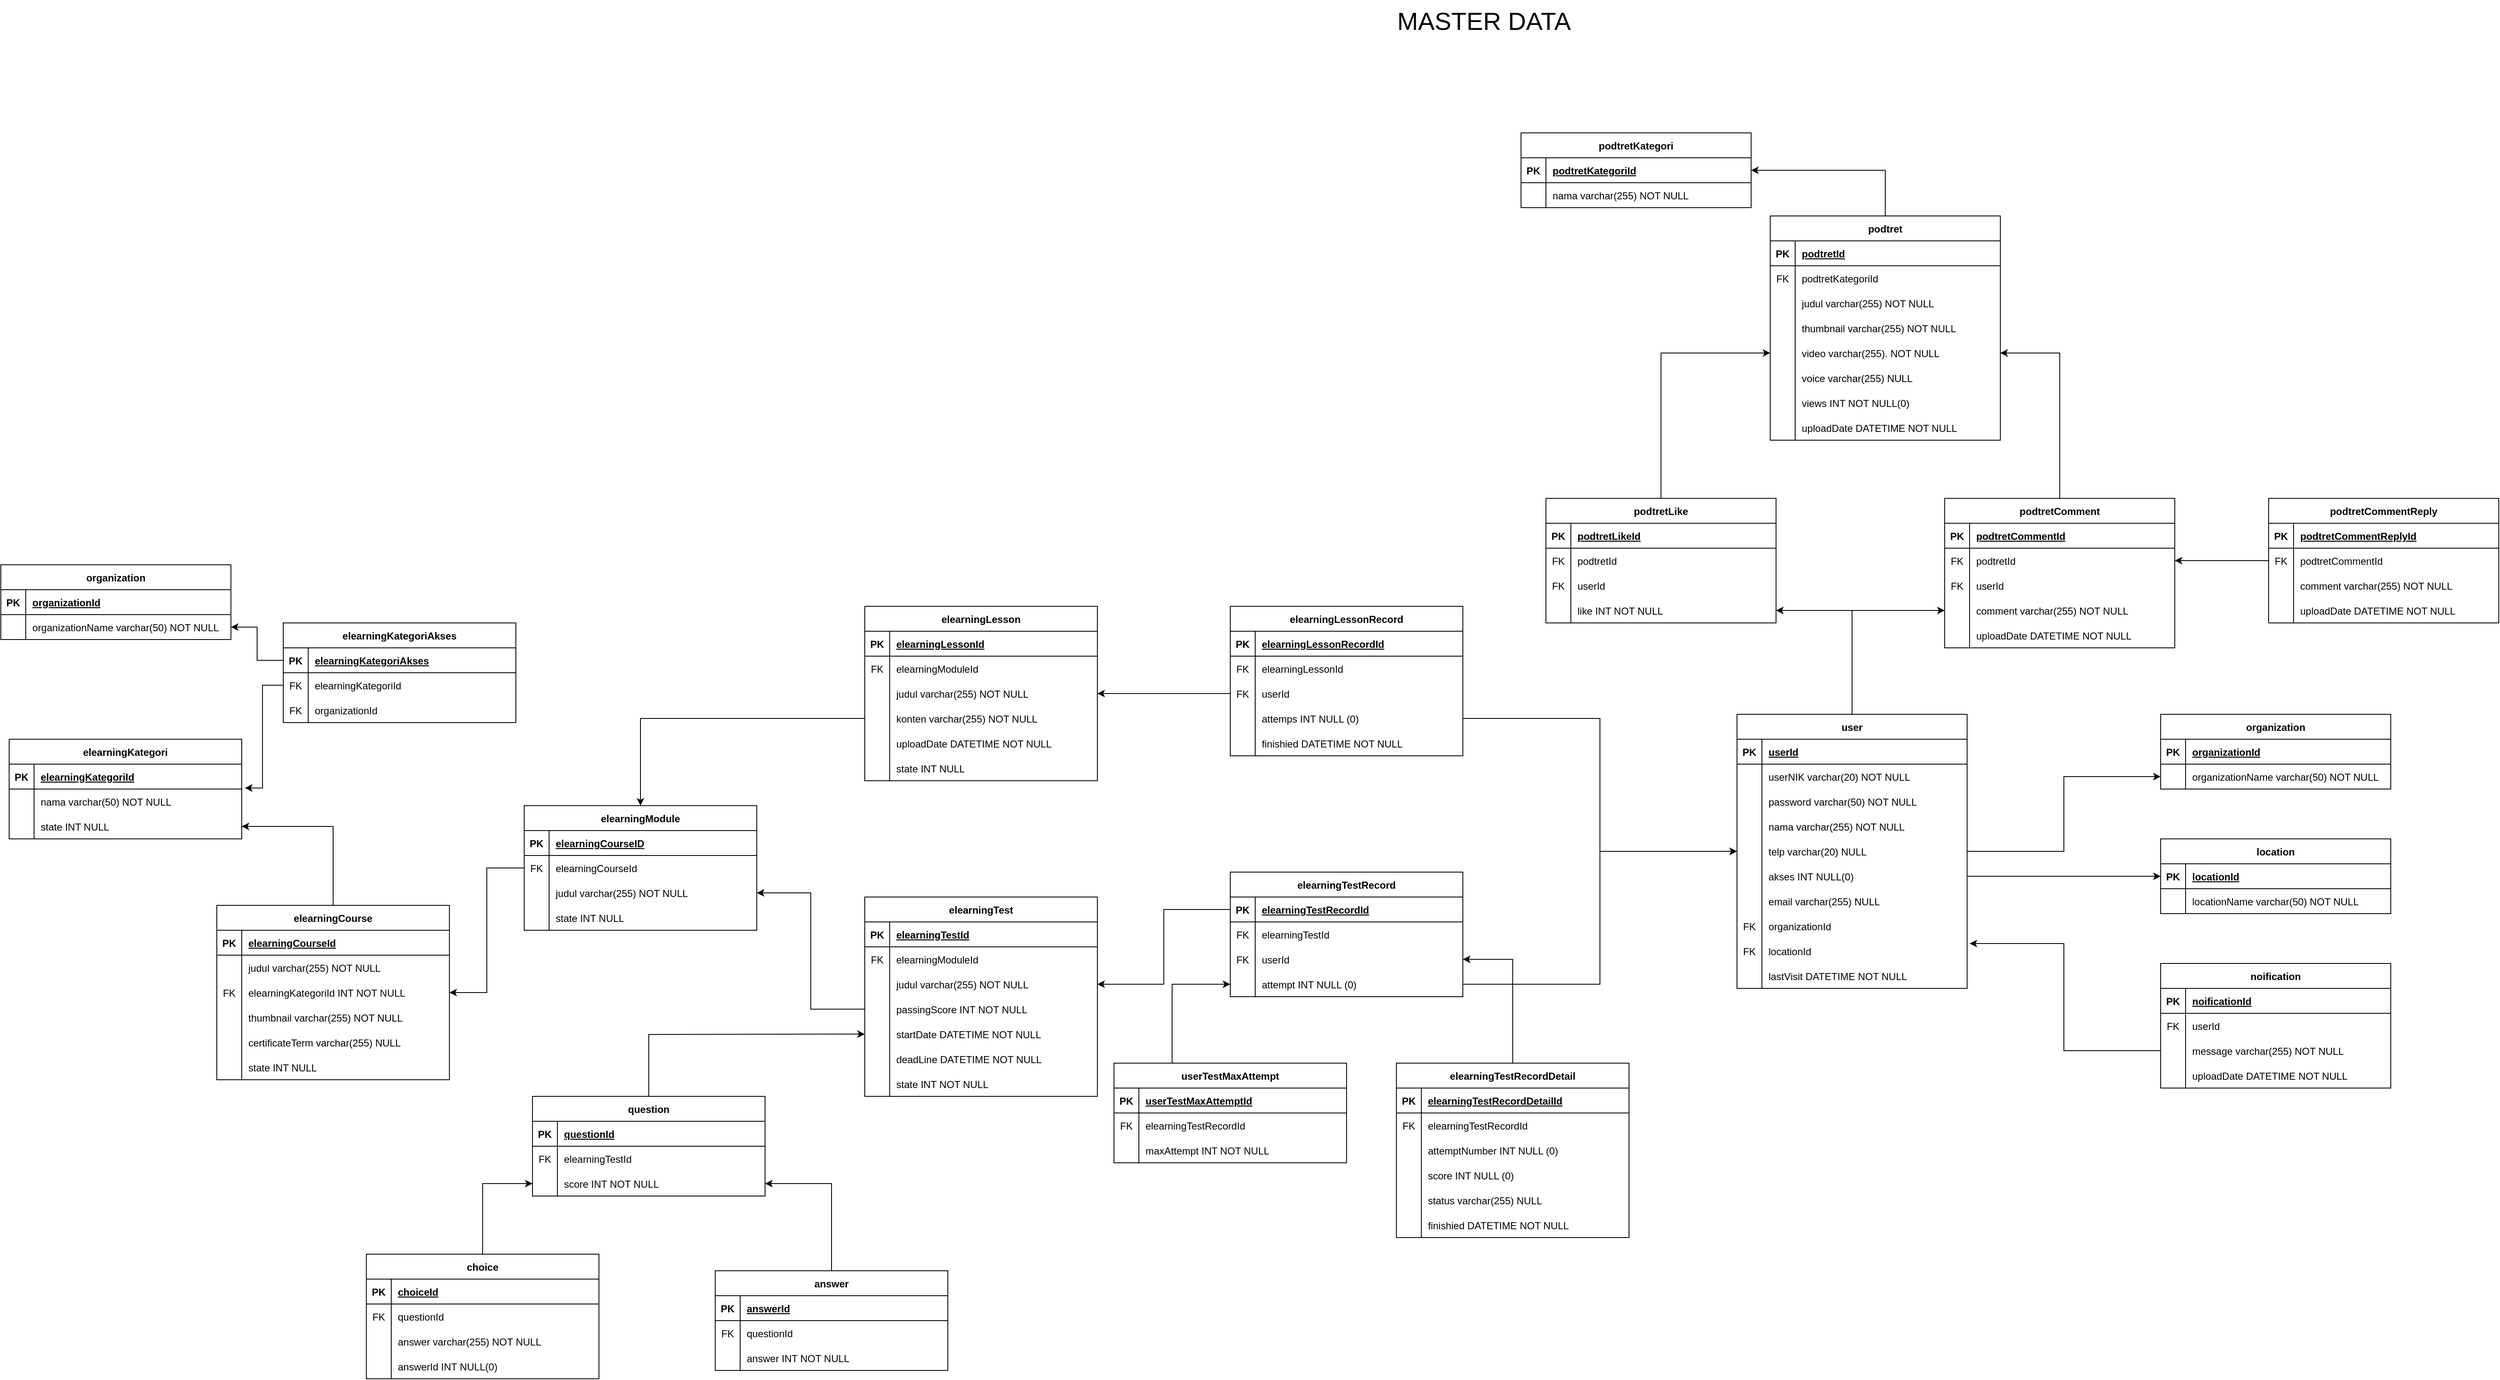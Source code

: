 <mxfile version="20.8.13" type="device"><diagram id="VH4XzGJ4UK2KeiPxY9Gd" name="Page-1"><mxGraphModel dx="1036" dy="2868" grid="1" gridSize="10" guides="1" tooltips="1" connect="1" arrows="1" fold="1" page="1" pageScale="1" pageWidth="850" pageHeight="1100" math="0" shadow="0"><root><mxCell id="0"/><mxCell id="1" parent="0"/><mxCell id="sPml5uD9jWHY6Ige1DEB-238" style="edgeStyle=orthogonalEdgeStyle;rounded=0;orthogonalLoop=1;jettySize=auto;html=1;exitX=0.5;exitY=0;exitDx=0;exitDy=0;entryX=1;entryY=0.5;entryDx=0;entryDy=0;startArrow=none;startFill=0;endArrow=classic;endFill=1;" parent="1" source="6iIXsMaGFZCWzicdd3MA-1" target="sPml5uD9jWHY6Ige1DEB-234" edge="1"><mxGeometry relative="1" as="geometry"/></mxCell><mxCell id="sPml5uD9jWHY6Ige1DEB-254" style="edgeStyle=orthogonalEdgeStyle;rounded=0;orthogonalLoop=1;jettySize=auto;html=1;exitX=0.5;exitY=0;exitDx=0;exitDy=0;entryX=0;entryY=0.5;entryDx=0;entryDy=0;startArrow=none;startFill=0;endArrow=classic;endFill=1;" parent="1" source="6iIXsMaGFZCWzicdd3MA-1" target="sPml5uD9jWHY6Ige1DEB-250" edge="1"><mxGeometry relative="1" as="geometry"/></mxCell><mxCell id="6iIXsMaGFZCWzicdd3MA-1" value="user" style="shape=table;startSize=30;container=1;collapsible=1;childLayout=tableLayout;fixedRows=1;rowLines=0;fontStyle=1;align=center;resizeLast=1;" parent="1" vertex="1"><mxGeometry x="2310" y="-350" width="277" height="330" as="geometry"/></mxCell><mxCell id="6iIXsMaGFZCWzicdd3MA-2" value="" style="shape=tableRow;horizontal=0;startSize=0;swimlaneHead=0;swimlaneBody=0;fillColor=none;collapsible=0;dropTarget=0;points=[[0,0.5],[1,0.5]];portConstraint=eastwest;top=0;left=0;right=0;bottom=1;" parent="6iIXsMaGFZCWzicdd3MA-1" vertex="1"><mxGeometry y="30" width="277" height="30" as="geometry"/></mxCell><mxCell id="6iIXsMaGFZCWzicdd3MA-3" value="PK" style="shape=partialRectangle;connectable=0;fillColor=none;top=0;left=0;bottom=0;right=0;fontStyle=1;overflow=hidden;" parent="6iIXsMaGFZCWzicdd3MA-2" vertex="1"><mxGeometry width="30" height="30" as="geometry"><mxRectangle width="30" height="30" as="alternateBounds"/></mxGeometry></mxCell><mxCell id="6iIXsMaGFZCWzicdd3MA-4" value="userId" style="shape=partialRectangle;connectable=0;fillColor=none;top=0;left=0;bottom=0;right=0;align=left;spacingLeft=6;fontStyle=5;overflow=hidden;" parent="6iIXsMaGFZCWzicdd3MA-2" vertex="1"><mxGeometry x="30" width="247" height="30" as="geometry"><mxRectangle width="247" height="30" as="alternateBounds"/></mxGeometry></mxCell><mxCell id="6iIXsMaGFZCWzicdd3MA-5" value="" style="shape=tableRow;horizontal=0;startSize=0;swimlaneHead=0;swimlaneBody=0;fillColor=none;collapsible=0;dropTarget=0;points=[[0,0.5],[1,0.5]];portConstraint=eastwest;top=0;left=0;right=0;bottom=0;" parent="6iIXsMaGFZCWzicdd3MA-1" vertex="1"><mxGeometry y="60" width="277" height="30" as="geometry"/></mxCell><mxCell id="6iIXsMaGFZCWzicdd3MA-6" value="" style="shape=partialRectangle;connectable=0;fillColor=none;top=0;left=0;bottom=0;right=0;editable=1;overflow=hidden;" parent="6iIXsMaGFZCWzicdd3MA-5" vertex="1"><mxGeometry width="30" height="30" as="geometry"><mxRectangle width="30" height="30" as="alternateBounds"/></mxGeometry></mxCell><mxCell id="6iIXsMaGFZCWzicdd3MA-7" value="userNIK varchar(20) NOT NULL" style="shape=partialRectangle;connectable=0;fillColor=none;top=0;left=0;bottom=0;right=0;align=left;spacingLeft=6;overflow=hidden;" parent="6iIXsMaGFZCWzicdd3MA-5" vertex="1"><mxGeometry x="30" width="247" height="30" as="geometry"><mxRectangle width="247" height="30" as="alternateBounds"/></mxGeometry></mxCell><mxCell id="6iIXsMaGFZCWzicdd3MA-8" value="" style="shape=tableRow;horizontal=0;startSize=0;swimlaneHead=0;swimlaneBody=0;fillColor=none;collapsible=0;dropTarget=0;points=[[0,0.5],[1,0.5]];portConstraint=eastwest;top=0;left=0;right=0;bottom=0;" parent="6iIXsMaGFZCWzicdd3MA-1" vertex="1"><mxGeometry y="90" width="277" height="30" as="geometry"/></mxCell><mxCell id="6iIXsMaGFZCWzicdd3MA-9" value="" style="shape=partialRectangle;connectable=0;fillColor=none;top=0;left=0;bottom=0;right=0;editable=1;overflow=hidden;" parent="6iIXsMaGFZCWzicdd3MA-8" vertex="1"><mxGeometry width="30" height="30" as="geometry"><mxRectangle width="30" height="30" as="alternateBounds"/></mxGeometry></mxCell><mxCell id="6iIXsMaGFZCWzicdd3MA-10" value="password varchar(50) NOT NULL" style="shape=partialRectangle;connectable=0;fillColor=none;top=0;left=0;bottom=0;right=0;align=left;spacingLeft=6;overflow=hidden;" parent="6iIXsMaGFZCWzicdd3MA-8" vertex="1"><mxGeometry x="30" width="247" height="30" as="geometry"><mxRectangle width="247" height="30" as="alternateBounds"/></mxGeometry></mxCell><mxCell id="6iIXsMaGFZCWzicdd3MA-11" value="" style="shape=tableRow;horizontal=0;startSize=0;swimlaneHead=0;swimlaneBody=0;fillColor=none;collapsible=0;dropTarget=0;points=[[0,0.5],[1,0.5]];portConstraint=eastwest;top=0;left=0;right=0;bottom=0;" parent="6iIXsMaGFZCWzicdd3MA-1" vertex="1"><mxGeometry y="120" width="277" height="30" as="geometry"/></mxCell><mxCell id="6iIXsMaGFZCWzicdd3MA-12" value="" style="shape=partialRectangle;connectable=0;fillColor=none;top=0;left=0;bottom=0;right=0;editable=1;overflow=hidden;" parent="6iIXsMaGFZCWzicdd3MA-11" vertex="1"><mxGeometry width="30" height="30" as="geometry"><mxRectangle width="30" height="30" as="alternateBounds"/></mxGeometry></mxCell><mxCell id="6iIXsMaGFZCWzicdd3MA-13" value="nama varchar(255) NOT NULL" style="shape=partialRectangle;connectable=0;fillColor=none;top=0;left=0;bottom=0;right=0;align=left;spacingLeft=6;overflow=hidden;" parent="6iIXsMaGFZCWzicdd3MA-11" vertex="1"><mxGeometry x="30" width="247" height="30" as="geometry"><mxRectangle width="247" height="30" as="alternateBounds"/></mxGeometry></mxCell><mxCell id="6iIXsMaGFZCWzicdd3MA-14" value="" style="shape=tableRow;horizontal=0;startSize=0;swimlaneHead=0;swimlaneBody=0;fillColor=none;collapsible=0;dropTarget=0;points=[[0,0.5],[1,0.5]];portConstraint=eastwest;top=0;left=0;right=0;bottom=0;" parent="6iIXsMaGFZCWzicdd3MA-1" vertex="1"><mxGeometry y="150" width="277" height="30" as="geometry"/></mxCell><mxCell id="6iIXsMaGFZCWzicdd3MA-15" value="" style="shape=partialRectangle;connectable=0;fillColor=none;top=0;left=0;bottom=0;right=0;editable=1;overflow=hidden;" parent="6iIXsMaGFZCWzicdd3MA-14" vertex="1"><mxGeometry width="30" height="30" as="geometry"><mxRectangle width="30" height="30" as="alternateBounds"/></mxGeometry></mxCell><mxCell id="6iIXsMaGFZCWzicdd3MA-16" value="telp varchar(20) NULL" style="shape=partialRectangle;connectable=0;fillColor=none;top=0;left=0;bottom=0;right=0;align=left;spacingLeft=6;overflow=hidden;" parent="6iIXsMaGFZCWzicdd3MA-14" vertex="1"><mxGeometry x="30" width="247" height="30" as="geometry"><mxRectangle width="247" height="30" as="alternateBounds"/></mxGeometry></mxCell><mxCell id="6iIXsMaGFZCWzicdd3MA-17" value="" style="shape=tableRow;horizontal=0;startSize=0;swimlaneHead=0;swimlaneBody=0;fillColor=none;collapsible=0;dropTarget=0;points=[[0,0.5],[1,0.5]];portConstraint=eastwest;top=0;left=0;right=0;bottom=0;" parent="6iIXsMaGFZCWzicdd3MA-1" vertex="1"><mxGeometry y="180" width="277" height="30" as="geometry"/></mxCell><mxCell id="6iIXsMaGFZCWzicdd3MA-18" value="" style="shape=partialRectangle;connectable=0;fillColor=none;top=0;left=0;bottom=0;right=0;editable=1;overflow=hidden;" parent="6iIXsMaGFZCWzicdd3MA-17" vertex="1"><mxGeometry width="30" height="30" as="geometry"><mxRectangle width="30" height="30" as="alternateBounds"/></mxGeometry></mxCell><mxCell id="6iIXsMaGFZCWzicdd3MA-19" value="akses INT NULL(0)" style="shape=partialRectangle;connectable=0;fillColor=none;top=0;left=0;bottom=0;right=0;align=left;spacingLeft=6;overflow=hidden;" parent="6iIXsMaGFZCWzicdd3MA-17" vertex="1"><mxGeometry x="30" width="247" height="30" as="geometry"><mxRectangle width="247" height="30" as="alternateBounds"/></mxGeometry></mxCell><mxCell id="6iIXsMaGFZCWzicdd3MA-20" value="" style="shape=tableRow;horizontal=0;startSize=0;swimlaneHead=0;swimlaneBody=0;fillColor=none;collapsible=0;dropTarget=0;points=[[0,0.5],[1,0.5]];portConstraint=eastwest;top=0;left=0;right=0;bottom=0;" parent="6iIXsMaGFZCWzicdd3MA-1" vertex="1"><mxGeometry y="210" width="277" height="30" as="geometry"/></mxCell><mxCell id="6iIXsMaGFZCWzicdd3MA-21" value="" style="shape=partialRectangle;connectable=0;fillColor=none;top=0;left=0;bottom=0;right=0;editable=1;overflow=hidden;" parent="6iIXsMaGFZCWzicdd3MA-20" vertex="1"><mxGeometry width="30" height="30" as="geometry"><mxRectangle width="30" height="30" as="alternateBounds"/></mxGeometry></mxCell><mxCell id="6iIXsMaGFZCWzicdd3MA-22" value="email varchar(255) NULL" style="shape=partialRectangle;connectable=0;fillColor=none;top=0;left=0;bottom=0;right=0;align=left;spacingLeft=6;overflow=hidden;" parent="6iIXsMaGFZCWzicdd3MA-20" vertex="1"><mxGeometry x="30" width="247" height="30" as="geometry"><mxRectangle width="247" height="30" as="alternateBounds"/></mxGeometry></mxCell><mxCell id="6iIXsMaGFZCWzicdd3MA-23" value="" style="shape=tableRow;horizontal=0;startSize=0;swimlaneHead=0;swimlaneBody=0;fillColor=none;collapsible=0;dropTarget=0;points=[[0,0.5],[1,0.5]];portConstraint=eastwest;top=0;left=0;right=0;bottom=0;" parent="6iIXsMaGFZCWzicdd3MA-1" vertex="1"><mxGeometry y="240" width="277" height="30" as="geometry"/></mxCell><mxCell id="6iIXsMaGFZCWzicdd3MA-24" value="FK" style="shape=partialRectangle;connectable=0;fillColor=none;top=0;left=0;bottom=0;right=0;editable=1;overflow=hidden;" parent="6iIXsMaGFZCWzicdd3MA-23" vertex="1"><mxGeometry width="30" height="30" as="geometry"><mxRectangle width="30" height="30" as="alternateBounds"/></mxGeometry></mxCell><mxCell id="6iIXsMaGFZCWzicdd3MA-25" value="organizationId" style="shape=partialRectangle;connectable=0;fillColor=none;top=0;left=0;bottom=0;right=0;align=left;spacingLeft=6;overflow=hidden;" parent="6iIXsMaGFZCWzicdd3MA-23" vertex="1"><mxGeometry x="30" width="247" height="30" as="geometry"><mxRectangle width="247" height="30" as="alternateBounds"/></mxGeometry></mxCell><mxCell id="6iIXsMaGFZCWzicdd3MA-26" value="" style="shape=tableRow;horizontal=0;startSize=0;swimlaneHead=0;swimlaneBody=0;fillColor=none;collapsible=0;dropTarget=0;points=[[0,0.5],[1,0.5]];portConstraint=eastwest;top=0;left=0;right=0;bottom=0;" parent="6iIXsMaGFZCWzicdd3MA-1" vertex="1"><mxGeometry y="270" width="277" height="30" as="geometry"/></mxCell><mxCell id="6iIXsMaGFZCWzicdd3MA-27" value="FK" style="shape=partialRectangle;connectable=0;fillColor=none;top=0;left=0;bottom=0;right=0;editable=1;overflow=hidden;" parent="6iIXsMaGFZCWzicdd3MA-26" vertex="1"><mxGeometry width="30" height="30" as="geometry"><mxRectangle width="30" height="30" as="alternateBounds"/></mxGeometry></mxCell><mxCell id="6iIXsMaGFZCWzicdd3MA-28" value="locationId" style="shape=partialRectangle;connectable=0;fillColor=none;top=0;left=0;bottom=0;right=0;align=left;spacingLeft=6;overflow=hidden;" parent="6iIXsMaGFZCWzicdd3MA-26" vertex="1"><mxGeometry x="30" width="247" height="30" as="geometry"><mxRectangle width="247" height="30" as="alternateBounds"/></mxGeometry></mxCell><mxCell id="6iIXsMaGFZCWzicdd3MA-67" value="" style="shape=tableRow;horizontal=0;startSize=0;swimlaneHead=0;swimlaneBody=0;fillColor=none;collapsible=0;dropTarget=0;points=[[0,0.5],[1,0.5]];portConstraint=eastwest;top=0;left=0;right=0;bottom=0;" parent="6iIXsMaGFZCWzicdd3MA-1" vertex="1"><mxGeometry y="300" width="277" height="30" as="geometry"/></mxCell><mxCell id="6iIXsMaGFZCWzicdd3MA-68" value="" style="shape=partialRectangle;connectable=0;fillColor=none;top=0;left=0;bottom=0;right=0;editable=1;overflow=hidden;" parent="6iIXsMaGFZCWzicdd3MA-67" vertex="1"><mxGeometry width="30" height="30" as="geometry"><mxRectangle width="30" height="30" as="alternateBounds"/></mxGeometry></mxCell><mxCell id="6iIXsMaGFZCWzicdd3MA-69" value="lastVisit DATETIME NOT NULL" style="shape=partialRectangle;connectable=0;fillColor=none;top=0;left=0;bottom=0;right=0;align=left;spacingLeft=6;overflow=hidden;" parent="6iIXsMaGFZCWzicdd3MA-67" vertex="1"><mxGeometry x="30" width="247" height="30" as="geometry"><mxRectangle width="247" height="30" as="alternateBounds"/></mxGeometry></mxCell><mxCell id="6iIXsMaGFZCWzicdd3MA-38" value="&lt;font style=&quot;font-size: 30px;&quot;&gt;MASTER DATA&lt;/font&gt;" style="text;html=1;align=center;verticalAlign=middle;resizable=0;points=[];autosize=1;strokeColor=none;fillColor=none;" parent="1" vertex="1"><mxGeometry x="1890" y="-1210" width="230" height="50" as="geometry"/></mxCell><mxCell id="6iIXsMaGFZCWzicdd3MA-133" value="" style="edgeStyle=orthogonalEdgeStyle;rounded=0;orthogonalLoop=1;jettySize=auto;html=1;fontSize=30;startArrow=classic;startFill=1;endArrow=none;endFill=0;" parent="1" source="6iIXsMaGFZCWzicdd3MA-39" target="6iIXsMaGFZCWzicdd3MA-117" edge="1"><mxGeometry relative="1" as="geometry"/></mxCell><mxCell id="6iIXsMaGFZCWzicdd3MA-39" value="elearningCourse" style="shape=table;startSize=30;container=1;collapsible=1;childLayout=tableLayout;fixedRows=1;rowLines=0;fontStyle=1;align=center;resizeLast=1;" parent="1" vertex="1"><mxGeometry x="480" y="-120" width="280" height="210" as="geometry"/></mxCell><mxCell id="6iIXsMaGFZCWzicdd3MA-40" value="" style="shape=tableRow;horizontal=0;startSize=0;swimlaneHead=0;swimlaneBody=0;fillColor=none;collapsible=0;dropTarget=0;points=[[0,0.5],[1,0.5]];portConstraint=eastwest;top=0;left=0;right=0;bottom=1;" parent="6iIXsMaGFZCWzicdd3MA-39" vertex="1"><mxGeometry y="30" width="280" height="30" as="geometry"/></mxCell><mxCell id="6iIXsMaGFZCWzicdd3MA-41" value="PK" style="shape=partialRectangle;connectable=0;fillColor=none;top=0;left=0;bottom=0;right=0;fontStyle=1;overflow=hidden;" parent="6iIXsMaGFZCWzicdd3MA-40" vertex="1"><mxGeometry width="30" height="30" as="geometry"><mxRectangle width="30" height="30" as="alternateBounds"/></mxGeometry></mxCell><mxCell id="6iIXsMaGFZCWzicdd3MA-42" value="elearningCourseId" style="shape=partialRectangle;connectable=0;fillColor=none;top=0;left=0;bottom=0;right=0;align=left;spacingLeft=6;fontStyle=5;overflow=hidden;" parent="6iIXsMaGFZCWzicdd3MA-40" vertex="1"><mxGeometry x="30" width="250" height="30" as="geometry"><mxRectangle width="250" height="30" as="alternateBounds"/></mxGeometry></mxCell><mxCell id="6iIXsMaGFZCWzicdd3MA-43" value="" style="shape=tableRow;horizontal=0;startSize=0;swimlaneHead=0;swimlaneBody=0;fillColor=none;collapsible=0;dropTarget=0;points=[[0,0.5],[1,0.5]];portConstraint=eastwest;top=0;left=0;right=0;bottom=0;" parent="6iIXsMaGFZCWzicdd3MA-39" vertex="1"><mxGeometry y="60" width="280" height="30" as="geometry"/></mxCell><mxCell id="6iIXsMaGFZCWzicdd3MA-44" value="" style="shape=partialRectangle;connectable=0;fillColor=none;top=0;left=0;bottom=0;right=0;editable=1;overflow=hidden;" parent="6iIXsMaGFZCWzicdd3MA-43" vertex="1"><mxGeometry width="30" height="30" as="geometry"><mxRectangle width="30" height="30" as="alternateBounds"/></mxGeometry></mxCell><mxCell id="6iIXsMaGFZCWzicdd3MA-45" value="judul varchar(255) NOT NULL" style="shape=partialRectangle;connectable=0;fillColor=none;top=0;left=0;bottom=0;right=0;align=left;spacingLeft=6;overflow=hidden;" parent="6iIXsMaGFZCWzicdd3MA-43" vertex="1"><mxGeometry x="30" width="250" height="30" as="geometry"><mxRectangle width="250" height="30" as="alternateBounds"/></mxGeometry></mxCell><mxCell id="6iIXsMaGFZCWzicdd3MA-46" value="" style="shape=tableRow;horizontal=0;startSize=0;swimlaneHead=0;swimlaneBody=0;fillColor=none;collapsible=0;dropTarget=0;points=[[0,0.5],[1,0.5]];portConstraint=eastwest;top=0;left=0;right=0;bottom=0;" parent="6iIXsMaGFZCWzicdd3MA-39" vertex="1"><mxGeometry y="90" width="280" height="30" as="geometry"/></mxCell><mxCell id="6iIXsMaGFZCWzicdd3MA-47" value="FK" style="shape=partialRectangle;connectable=0;fillColor=none;top=0;left=0;bottom=0;right=0;editable=1;overflow=hidden;" parent="6iIXsMaGFZCWzicdd3MA-46" vertex="1"><mxGeometry width="30" height="30" as="geometry"><mxRectangle width="30" height="30" as="alternateBounds"/></mxGeometry></mxCell><mxCell id="6iIXsMaGFZCWzicdd3MA-48" value="elearningKategoriId INT NOT NULL" style="shape=partialRectangle;connectable=0;fillColor=none;top=0;left=0;bottom=0;right=0;align=left;spacingLeft=6;overflow=hidden;" parent="6iIXsMaGFZCWzicdd3MA-46" vertex="1"><mxGeometry x="30" width="250" height="30" as="geometry"><mxRectangle width="250" height="30" as="alternateBounds"/></mxGeometry></mxCell><mxCell id="6iIXsMaGFZCWzicdd3MA-75" value="" style="shape=tableRow;horizontal=0;startSize=0;swimlaneHead=0;swimlaneBody=0;fillColor=none;collapsible=0;dropTarget=0;points=[[0,0.5],[1,0.5]];portConstraint=eastwest;top=0;left=0;right=0;bottom=0;" parent="6iIXsMaGFZCWzicdd3MA-39" vertex="1"><mxGeometry y="120" width="280" height="30" as="geometry"/></mxCell><mxCell id="6iIXsMaGFZCWzicdd3MA-76" value="" style="shape=partialRectangle;connectable=0;fillColor=none;top=0;left=0;bottom=0;right=0;editable=1;overflow=hidden;" parent="6iIXsMaGFZCWzicdd3MA-75" vertex="1"><mxGeometry width="30" height="30" as="geometry"><mxRectangle width="30" height="30" as="alternateBounds"/></mxGeometry></mxCell><mxCell id="6iIXsMaGFZCWzicdd3MA-77" value="thumbnail varchar(255) NOT NULL" style="shape=partialRectangle;connectable=0;fillColor=none;top=0;left=0;bottom=0;right=0;align=left;spacingLeft=6;overflow=hidden;" parent="6iIXsMaGFZCWzicdd3MA-75" vertex="1"><mxGeometry x="30" width="250" height="30" as="geometry"><mxRectangle width="250" height="30" as="alternateBounds"/></mxGeometry></mxCell><mxCell id="6iIXsMaGFZCWzicdd3MA-222" value="" style="shape=tableRow;horizontal=0;startSize=0;swimlaneHead=0;swimlaneBody=0;fillColor=none;collapsible=0;dropTarget=0;points=[[0,0.5],[1,0.5]];portConstraint=eastwest;top=0;left=0;right=0;bottom=0;" parent="6iIXsMaGFZCWzicdd3MA-39" vertex="1"><mxGeometry y="150" width="280" height="30" as="geometry"/></mxCell><mxCell id="6iIXsMaGFZCWzicdd3MA-223" value="" style="shape=partialRectangle;connectable=0;fillColor=none;top=0;left=0;bottom=0;right=0;editable=1;overflow=hidden;" parent="6iIXsMaGFZCWzicdd3MA-222" vertex="1"><mxGeometry width="30" height="30" as="geometry"><mxRectangle width="30" height="30" as="alternateBounds"/></mxGeometry></mxCell><mxCell id="6iIXsMaGFZCWzicdd3MA-224" value="certificateTerm varchar(255) NULL" style="shape=partialRectangle;connectable=0;fillColor=none;top=0;left=0;bottom=0;right=0;align=left;spacingLeft=6;overflow=hidden;" parent="6iIXsMaGFZCWzicdd3MA-222" vertex="1"><mxGeometry x="30" width="250" height="30" as="geometry"><mxRectangle width="250" height="30" as="alternateBounds"/></mxGeometry></mxCell><mxCell id="sPml5uD9jWHY6Ige1DEB-46" value="" style="shape=tableRow;horizontal=0;startSize=0;swimlaneHead=0;swimlaneBody=0;fillColor=none;collapsible=0;dropTarget=0;points=[[0,0.5],[1,0.5]];portConstraint=eastwest;top=0;left=0;right=0;bottom=0;" parent="6iIXsMaGFZCWzicdd3MA-39" vertex="1"><mxGeometry y="180" width="280" height="30" as="geometry"/></mxCell><mxCell id="sPml5uD9jWHY6Ige1DEB-47" value="" style="shape=partialRectangle;connectable=0;fillColor=none;top=0;left=0;bottom=0;right=0;editable=1;overflow=hidden;" parent="sPml5uD9jWHY6Ige1DEB-46" vertex="1"><mxGeometry width="30" height="30" as="geometry"><mxRectangle width="30" height="30" as="alternateBounds"/></mxGeometry></mxCell><mxCell id="sPml5uD9jWHY6Ige1DEB-48" value="state INT NULL" style="shape=partialRectangle;connectable=0;fillColor=none;top=0;left=0;bottom=0;right=0;align=left;spacingLeft=6;overflow=hidden;" parent="sPml5uD9jWHY6Ige1DEB-46" vertex="1"><mxGeometry x="30" width="250" height="30" as="geometry"><mxRectangle width="250" height="30" as="alternateBounds"/></mxGeometry></mxCell><mxCell id="sPml5uD9jWHY6Ige1DEB-60" style="edgeStyle=orthogonalEdgeStyle;rounded=0;orthogonalLoop=1;jettySize=auto;html=1;exitX=0.5;exitY=0;exitDx=0;exitDy=0;entryX=0;entryY=0.5;entryDx=0;entryDy=0;startArrow=classic;startFill=1;endArrow=none;endFill=0;" parent="1" source="6iIXsMaGFZCWzicdd3MA-117" target="6iIXsMaGFZCWzicdd3MA-160" edge="1"><mxGeometry relative="1" as="geometry"/></mxCell><mxCell id="6iIXsMaGFZCWzicdd3MA-117" value="elearningModule" style="shape=table;startSize=30;container=1;collapsible=1;childLayout=tableLayout;fixedRows=1;rowLines=0;fontStyle=1;align=center;resizeLast=1;" parent="1" vertex="1"><mxGeometry x="850" y="-240" width="280" height="150" as="geometry"/></mxCell><mxCell id="6iIXsMaGFZCWzicdd3MA-118" value="" style="shape=tableRow;horizontal=0;startSize=0;swimlaneHead=0;swimlaneBody=0;fillColor=none;collapsible=0;dropTarget=0;points=[[0,0.5],[1,0.5]];portConstraint=eastwest;top=0;left=0;right=0;bottom=1;" parent="6iIXsMaGFZCWzicdd3MA-117" vertex="1"><mxGeometry y="30" width="280" height="30" as="geometry"/></mxCell><mxCell id="6iIXsMaGFZCWzicdd3MA-119" value="PK" style="shape=partialRectangle;connectable=0;fillColor=none;top=0;left=0;bottom=0;right=0;fontStyle=1;overflow=hidden;" parent="6iIXsMaGFZCWzicdd3MA-118" vertex="1"><mxGeometry width="30" height="30" as="geometry"><mxRectangle width="30" height="30" as="alternateBounds"/></mxGeometry></mxCell><mxCell id="6iIXsMaGFZCWzicdd3MA-120" value="elearningCourseID" style="shape=partialRectangle;connectable=0;fillColor=none;top=0;left=0;bottom=0;right=0;align=left;spacingLeft=6;fontStyle=5;overflow=hidden;" parent="6iIXsMaGFZCWzicdd3MA-118" vertex="1"><mxGeometry x="30" width="250" height="30" as="geometry"><mxRectangle width="250" height="30" as="alternateBounds"/></mxGeometry></mxCell><mxCell id="6iIXsMaGFZCWzicdd3MA-121" value="" style="shape=tableRow;horizontal=0;startSize=0;swimlaneHead=0;swimlaneBody=0;fillColor=none;collapsible=0;dropTarget=0;points=[[0,0.5],[1,0.5]];portConstraint=eastwest;top=0;left=0;right=0;bottom=0;" parent="6iIXsMaGFZCWzicdd3MA-117" vertex="1"><mxGeometry y="60" width="280" height="30" as="geometry"/></mxCell><mxCell id="6iIXsMaGFZCWzicdd3MA-122" value="FK" style="shape=partialRectangle;connectable=0;fillColor=none;top=0;left=0;bottom=0;right=0;editable=1;overflow=hidden;" parent="6iIXsMaGFZCWzicdd3MA-121" vertex="1"><mxGeometry width="30" height="30" as="geometry"><mxRectangle width="30" height="30" as="alternateBounds"/></mxGeometry></mxCell><mxCell id="6iIXsMaGFZCWzicdd3MA-123" value="elearningCourseId" style="shape=partialRectangle;connectable=0;fillColor=none;top=0;left=0;bottom=0;right=0;align=left;spacingLeft=6;overflow=hidden;" parent="6iIXsMaGFZCWzicdd3MA-121" vertex="1"><mxGeometry x="30" width="250" height="30" as="geometry"><mxRectangle width="250" height="30" as="alternateBounds"/></mxGeometry></mxCell><mxCell id="6iIXsMaGFZCWzicdd3MA-124" value="" style="shape=tableRow;horizontal=0;startSize=0;swimlaneHead=0;swimlaneBody=0;fillColor=none;collapsible=0;dropTarget=0;points=[[0,0.5],[1,0.5]];portConstraint=eastwest;top=0;left=0;right=0;bottom=0;" parent="6iIXsMaGFZCWzicdd3MA-117" vertex="1"><mxGeometry y="90" width="280" height="30" as="geometry"/></mxCell><mxCell id="6iIXsMaGFZCWzicdd3MA-125" value="" style="shape=partialRectangle;connectable=0;fillColor=none;top=0;left=0;bottom=0;right=0;editable=1;overflow=hidden;" parent="6iIXsMaGFZCWzicdd3MA-124" vertex="1"><mxGeometry width="30" height="30" as="geometry"><mxRectangle width="30" height="30" as="alternateBounds"/></mxGeometry></mxCell><mxCell id="6iIXsMaGFZCWzicdd3MA-126" value="judul varchar(255) NOT NULL" style="shape=partialRectangle;connectable=0;fillColor=none;top=0;left=0;bottom=0;right=0;align=left;spacingLeft=6;overflow=hidden;" parent="6iIXsMaGFZCWzicdd3MA-124" vertex="1"><mxGeometry x="30" width="250" height="30" as="geometry"><mxRectangle width="250" height="30" as="alternateBounds"/></mxGeometry></mxCell><mxCell id="ArnVSpoaB1cYbswA8nHg-17" value="" style="shape=tableRow;horizontal=0;startSize=0;swimlaneHead=0;swimlaneBody=0;fillColor=none;collapsible=0;dropTarget=0;points=[[0,0.5],[1,0.5]];portConstraint=eastwest;top=0;left=0;right=0;bottom=0;" parent="6iIXsMaGFZCWzicdd3MA-117" vertex="1"><mxGeometry y="120" width="280" height="30" as="geometry"/></mxCell><mxCell id="ArnVSpoaB1cYbswA8nHg-18" value="" style="shape=partialRectangle;connectable=0;fillColor=none;top=0;left=0;bottom=0;right=0;editable=1;overflow=hidden;" parent="ArnVSpoaB1cYbswA8nHg-17" vertex="1"><mxGeometry width="30" height="30" as="geometry"><mxRectangle width="30" height="30" as="alternateBounds"/></mxGeometry></mxCell><mxCell id="ArnVSpoaB1cYbswA8nHg-19" value="state INT NULL" style="shape=partialRectangle;connectable=0;fillColor=none;top=0;left=0;bottom=0;right=0;align=left;spacingLeft=6;overflow=hidden;" parent="ArnVSpoaB1cYbswA8nHg-17" vertex="1"><mxGeometry x="30" width="250" height="30" as="geometry"><mxRectangle width="250" height="30" as="alternateBounds"/></mxGeometry></mxCell><mxCell id="6iIXsMaGFZCWzicdd3MA-150" value="elearningLesson" style="shape=table;startSize=30;container=1;collapsible=1;childLayout=tableLayout;fixedRows=1;rowLines=0;fontStyle=1;align=center;resizeLast=1;" parent="1" vertex="1"><mxGeometry x="1260" y="-480" width="280" height="210" as="geometry"/></mxCell><mxCell id="6iIXsMaGFZCWzicdd3MA-151" value="" style="shape=tableRow;horizontal=0;startSize=0;swimlaneHead=0;swimlaneBody=0;fillColor=none;collapsible=0;dropTarget=0;points=[[0,0.5],[1,0.5]];portConstraint=eastwest;top=0;left=0;right=0;bottom=1;" parent="6iIXsMaGFZCWzicdd3MA-150" vertex="1"><mxGeometry y="30" width="280" height="30" as="geometry"/></mxCell><mxCell id="6iIXsMaGFZCWzicdd3MA-152" value="PK" style="shape=partialRectangle;connectable=0;fillColor=none;top=0;left=0;bottom=0;right=0;fontStyle=1;overflow=hidden;" parent="6iIXsMaGFZCWzicdd3MA-151" vertex="1"><mxGeometry width="30" height="30" as="geometry"><mxRectangle width="30" height="30" as="alternateBounds"/></mxGeometry></mxCell><mxCell id="6iIXsMaGFZCWzicdd3MA-153" value="elearningLessonId" style="shape=partialRectangle;connectable=0;fillColor=none;top=0;left=0;bottom=0;right=0;align=left;spacingLeft=6;fontStyle=5;overflow=hidden;" parent="6iIXsMaGFZCWzicdd3MA-151" vertex="1"><mxGeometry x="30" width="250" height="30" as="geometry"><mxRectangle width="250" height="30" as="alternateBounds"/></mxGeometry></mxCell><mxCell id="6iIXsMaGFZCWzicdd3MA-154" value="" style="shape=tableRow;horizontal=0;startSize=0;swimlaneHead=0;swimlaneBody=0;fillColor=none;collapsible=0;dropTarget=0;points=[[0,0.5],[1,0.5]];portConstraint=eastwest;top=0;left=0;right=0;bottom=0;" parent="6iIXsMaGFZCWzicdd3MA-150" vertex="1"><mxGeometry y="60" width="280" height="30" as="geometry"/></mxCell><mxCell id="6iIXsMaGFZCWzicdd3MA-155" value="FK" style="shape=partialRectangle;connectable=0;fillColor=none;top=0;left=0;bottom=0;right=0;editable=1;overflow=hidden;" parent="6iIXsMaGFZCWzicdd3MA-154" vertex="1"><mxGeometry width="30" height="30" as="geometry"><mxRectangle width="30" height="30" as="alternateBounds"/></mxGeometry></mxCell><mxCell id="6iIXsMaGFZCWzicdd3MA-156" value="elearningModuleId" style="shape=partialRectangle;connectable=0;fillColor=none;top=0;left=0;bottom=0;right=0;align=left;spacingLeft=6;overflow=hidden;" parent="6iIXsMaGFZCWzicdd3MA-154" vertex="1"><mxGeometry x="30" width="250" height="30" as="geometry"><mxRectangle width="250" height="30" as="alternateBounds"/></mxGeometry></mxCell><mxCell id="6iIXsMaGFZCWzicdd3MA-157" value="" style="shape=tableRow;horizontal=0;startSize=0;swimlaneHead=0;swimlaneBody=0;fillColor=none;collapsible=0;dropTarget=0;points=[[0,0.5],[1,0.5]];portConstraint=eastwest;top=0;left=0;right=0;bottom=0;" parent="6iIXsMaGFZCWzicdd3MA-150" vertex="1"><mxGeometry y="90" width="280" height="30" as="geometry"/></mxCell><mxCell id="6iIXsMaGFZCWzicdd3MA-158" value="" style="shape=partialRectangle;connectable=0;fillColor=none;top=0;left=0;bottom=0;right=0;editable=1;overflow=hidden;" parent="6iIXsMaGFZCWzicdd3MA-157" vertex="1"><mxGeometry width="30" height="30" as="geometry"><mxRectangle width="30" height="30" as="alternateBounds"/></mxGeometry></mxCell><mxCell id="6iIXsMaGFZCWzicdd3MA-159" value="judul varchar(255) NOT NULL" style="shape=partialRectangle;connectable=0;fillColor=none;top=0;left=0;bottom=0;right=0;align=left;spacingLeft=6;overflow=hidden;" parent="6iIXsMaGFZCWzicdd3MA-157" vertex="1"><mxGeometry x="30" width="250" height="30" as="geometry"><mxRectangle width="250" height="30" as="alternateBounds"/></mxGeometry></mxCell><mxCell id="6iIXsMaGFZCWzicdd3MA-160" value="" style="shape=tableRow;horizontal=0;startSize=0;swimlaneHead=0;swimlaneBody=0;fillColor=none;collapsible=0;dropTarget=0;points=[[0,0.5],[1,0.5]];portConstraint=eastwest;top=0;left=0;right=0;bottom=0;" parent="6iIXsMaGFZCWzicdd3MA-150" vertex="1"><mxGeometry y="120" width="280" height="30" as="geometry"/></mxCell><mxCell id="6iIXsMaGFZCWzicdd3MA-161" value="" style="shape=partialRectangle;connectable=0;fillColor=none;top=0;left=0;bottom=0;right=0;editable=1;overflow=hidden;" parent="6iIXsMaGFZCWzicdd3MA-160" vertex="1"><mxGeometry width="30" height="30" as="geometry"><mxRectangle width="30" height="30" as="alternateBounds"/></mxGeometry></mxCell><mxCell id="6iIXsMaGFZCWzicdd3MA-162" value="konten varchar(255) NOT NULL" style="shape=partialRectangle;connectable=0;fillColor=none;top=0;left=0;bottom=0;right=0;align=left;spacingLeft=6;overflow=hidden;" parent="6iIXsMaGFZCWzicdd3MA-160" vertex="1"><mxGeometry x="30" width="250" height="30" as="geometry"><mxRectangle width="250" height="30" as="alternateBounds"/></mxGeometry></mxCell><mxCell id="JPKGP6M1OnwcX6Bhk4d6-43" value="" style="shape=tableRow;horizontal=0;startSize=0;swimlaneHead=0;swimlaneBody=0;fillColor=none;collapsible=0;dropTarget=0;points=[[0,0.5],[1,0.5]];portConstraint=eastwest;top=0;left=0;right=0;bottom=0;" parent="6iIXsMaGFZCWzicdd3MA-150" vertex="1"><mxGeometry y="150" width="280" height="30" as="geometry"/></mxCell><mxCell id="JPKGP6M1OnwcX6Bhk4d6-44" value="" style="shape=partialRectangle;connectable=0;fillColor=none;top=0;left=0;bottom=0;right=0;editable=1;overflow=hidden;" parent="JPKGP6M1OnwcX6Bhk4d6-43" vertex="1"><mxGeometry width="30" height="30" as="geometry"><mxRectangle width="30" height="30" as="alternateBounds"/></mxGeometry></mxCell><mxCell id="JPKGP6M1OnwcX6Bhk4d6-45" value="uploadDate DATETIME NOT NULL" style="shape=partialRectangle;connectable=0;fillColor=none;top=0;left=0;bottom=0;right=0;align=left;spacingLeft=6;overflow=hidden;" parent="JPKGP6M1OnwcX6Bhk4d6-43" vertex="1"><mxGeometry x="30" width="250" height="30" as="geometry"><mxRectangle width="250" height="30" as="alternateBounds"/></mxGeometry></mxCell><mxCell id="sPml5uD9jWHY6Ige1DEB-94" value="" style="shape=tableRow;horizontal=0;startSize=0;swimlaneHead=0;swimlaneBody=0;fillColor=none;collapsible=0;dropTarget=0;points=[[0,0.5],[1,0.5]];portConstraint=eastwest;top=0;left=0;right=0;bottom=0;" parent="6iIXsMaGFZCWzicdd3MA-150" vertex="1"><mxGeometry y="180" width="280" height="30" as="geometry"/></mxCell><mxCell id="sPml5uD9jWHY6Ige1DEB-95" value="" style="shape=partialRectangle;connectable=0;fillColor=none;top=0;left=0;bottom=0;right=0;editable=1;overflow=hidden;" parent="sPml5uD9jWHY6Ige1DEB-94" vertex="1"><mxGeometry width="30" height="30" as="geometry"><mxRectangle width="30" height="30" as="alternateBounds"/></mxGeometry></mxCell><mxCell id="sPml5uD9jWHY6Ige1DEB-96" value="state INT NULL" style="shape=partialRectangle;connectable=0;fillColor=none;top=0;left=0;bottom=0;right=0;align=left;spacingLeft=6;overflow=hidden;" parent="sPml5uD9jWHY6Ige1DEB-94" vertex="1"><mxGeometry x="30" width="250" height="30" as="geometry"><mxRectangle width="250" height="30" as="alternateBounds"/></mxGeometry></mxCell><mxCell id="6iIXsMaGFZCWzicdd3MA-250" value="elearningTestRecord" style="shape=table;startSize=30;container=1;collapsible=1;childLayout=tableLayout;fixedRows=1;rowLines=0;fontStyle=1;align=center;resizeLast=1;" parent="1" vertex="1"><mxGeometry x="1700" y="-160" width="280" height="150" as="geometry"/></mxCell><mxCell id="6iIXsMaGFZCWzicdd3MA-251" value="" style="shape=tableRow;horizontal=0;startSize=0;swimlaneHead=0;swimlaneBody=0;fillColor=none;collapsible=0;dropTarget=0;points=[[0,0.5],[1,0.5]];portConstraint=eastwest;top=0;left=0;right=0;bottom=1;" parent="6iIXsMaGFZCWzicdd3MA-250" vertex="1"><mxGeometry y="30" width="280" height="30" as="geometry"/></mxCell><mxCell id="6iIXsMaGFZCWzicdd3MA-252" value="PK" style="shape=partialRectangle;connectable=0;fillColor=none;top=0;left=0;bottom=0;right=0;fontStyle=1;overflow=hidden;" parent="6iIXsMaGFZCWzicdd3MA-251" vertex="1"><mxGeometry width="30" height="30" as="geometry"><mxRectangle width="30" height="30" as="alternateBounds"/></mxGeometry></mxCell><mxCell id="6iIXsMaGFZCWzicdd3MA-253" value="elearningTestRecordId" style="shape=partialRectangle;connectable=0;fillColor=none;top=0;left=0;bottom=0;right=0;align=left;spacingLeft=6;fontStyle=5;overflow=hidden;" parent="6iIXsMaGFZCWzicdd3MA-251" vertex="1"><mxGeometry x="30" width="250" height="30" as="geometry"><mxRectangle width="250" height="30" as="alternateBounds"/></mxGeometry></mxCell><mxCell id="6iIXsMaGFZCWzicdd3MA-254" value="" style="shape=tableRow;horizontal=0;startSize=0;swimlaneHead=0;swimlaneBody=0;fillColor=none;collapsible=0;dropTarget=0;points=[[0,0.5],[1,0.5]];portConstraint=eastwest;top=0;left=0;right=0;bottom=0;" parent="6iIXsMaGFZCWzicdd3MA-250" vertex="1"><mxGeometry y="60" width="280" height="30" as="geometry"/></mxCell><mxCell id="6iIXsMaGFZCWzicdd3MA-255" value="FK" style="shape=partialRectangle;connectable=0;fillColor=none;top=0;left=0;bottom=0;right=0;editable=1;overflow=hidden;" parent="6iIXsMaGFZCWzicdd3MA-254" vertex="1"><mxGeometry width="30" height="30" as="geometry"><mxRectangle width="30" height="30" as="alternateBounds"/></mxGeometry></mxCell><mxCell id="6iIXsMaGFZCWzicdd3MA-256" value="elearningTestId" style="shape=partialRectangle;connectable=0;fillColor=none;top=0;left=0;bottom=0;right=0;align=left;spacingLeft=6;overflow=hidden;" parent="6iIXsMaGFZCWzicdd3MA-254" vertex="1"><mxGeometry x="30" width="250" height="30" as="geometry"><mxRectangle width="250" height="30" as="alternateBounds"/></mxGeometry></mxCell><mxCell id="6iIXsMaGFZCWzicdd3MA-257" value="" style="shape=tableRow;horizontal=0;startSize=0;swimlaneHead=0;swimlaneBody=0;fillColor=none;collapsible=0;dropTarget=0;points=[[0,0.5],[1,0.5]];portConstraint=eastwest;top=0;left=0;right=0;bottom=0;" parent="6iIXsMaGFZCWzicdd3MA-250" vertex="1"><mxGeometry y="90" width="280" height="30" as="geometry"/></mxCell><mxCell id="6iIXsMaGFZCWzicdd3MA-258" value="FK" style="shape=partialRectangle;connectable=0;fillColor=none;top=0;left=0;bottom=0;right=0;editable=1;overflow=hidden;" parent="6iIXsMaGFZCWzicdd3MA-257" vertex="1"><mxGeometry width="30" height="30" as="geometry"><mxRectangle width="30" height="30" as="alternateBounds"/></mxGeometry></mxCell><mxCell id="6iIXsMaGFZCWzicdd3MA-259" value="userId" style="shape=partialRectangle;connectable=0;fillColor=none;top=0;left=0;bottom=0;right=0;align=left;spacingLeft=6;overflow=hidden;" parent="6iIXsMaGFZCWzicdd3MA-257" vertex="1"><mxGeometry x="30" width="250" height="30" as="geometry"><mxRectangle width="250" height="30" as="alternateBounds"/></mxGeometry></mxCell><mxCell id="6iIXsMaGFZCWzicdd3MA-260" value="" style="shape=tableRow;horizontal=0;startSize=0;swimlaneHead=0;swimlaneBody=0;fillColor=none;collapsible=0;dropTarget=0;points=[[0,0.5],[1,0.5]];portConstraint=eastwest;top=0;left=0;right=0;bottom=0;" parent="6iIXsMaGFZCWzicdd3MA-250" vertex="1"><mxGeometry y="120" width="280" height="30" as="geometry"/></mxCell><mxCell id="6iIXsMaGFZCWzicdd3MA-261" value="" style="shape=partialRectangle;connectable=0;fillColor=none;top=0;left=0;bottom=0;right=0;editable=1;overflow=hidden;" parent="6iIXsMaGFZCWzicdd3MA-260" vertex="1"><mxGeometry width="30" height="30" as="geometry"><mxRectangle width="30" height="30" as="alternateBounds"/></mxGeometry></mxCell><mxCell id="6iIXsMaGFZCWzicdd3MA-262" value="attempt INT NULL (0)" style="shape=partialRectangle;connectable=0;fillColor=none;top=0;left=0;bottom=0;right=0;align=left;spacingLeft=6;overflow=hidden;" parent="6iIXsMaGFZCWzicdd3MA-260" vertex="1"><mxGeometry x="30" width="250" height="30" as="geometry"><mxRectangle width="250" height="30" as="alternateBounds"/></mxGeometry></mxCell><mxCell id="6iIXsMaGFZCWzicdd3MA-273" style="edgeStyle=orthogonalEdgeStyle;rounded=0;orthogonalLoop=1;jettySize=auto;html=1;exitX=0;exitY=0.5;exitDx=0;exitDy=0;entryX=1;entryY=0.5;entryDx=0;entryDy=0;fontSize=30;endArrow=none;endFill=0;startArrow=classic;startFill=1;" parent="1" source="6iIXsMaGFZCWzicdd3MA-14" target="6iIXsMaGFZCWzicdd3MA-260" edge="1"><mxGeometry relative="1" as="geometry"/></mxCell><mxCell id="JPKGP6M1OnwcX6Bhk4d6-1" value="location" style="shape=table;startSize=30;container=1;collapsible=1;childLayout=tableLayout;fixedRows=1;rowLines=0;fontStyle=1;align=center;resizeLast=1;" parent="1" vertex="1"><mxGeometry x="2820" y="-200" width="277" height="90" as="geometry"/></mxCell><mxCell id="JPKGP6M1OnwcX6Bhk4d6-2" value="" style="shape=tableRow;horizontal=0;startSize=0;swimlaneHead=0;swimlaneBody=0;fillColor=none;collapsible=0;dropTarget=0;points=[[0,0.5],[1,0.5]];portConstraint=eastwest;top=0;left=0;right=0;bottom=1;" parent="JPKGP6M1OnwcX6Bhk4d6-1" vertex="1"><mxGeometry y="30" width="277" height="30" as="geometry"/></mxCell><mxCell id="JPKGP6M1OnwcX6Bhk4d6-3" value="PK" style="shape=partialRectangle;connectable=0;fillColor=none;top=0;left=0;bottom=0;right=0;fontStyle=1;overflow=hidden;" parent="JPKGP6M1OnwcX6Bhk4d6-2" vertex="1"><mxGeometry width="30" height="30" as="geometry"><mxRectangle width="30" height="30" as="alternateBounds"/></mxGeometry></mxCell><mxCell id="JPKGP6M1OnwcX6Bhk4d6-4" value="locationId" style="shape=partialRectangle;connectable=0;fillColor=none;top=0;left=0;bottom=0;right=0;align=left;spacingLeft=6;fontStyle=5;overflow=hidden;" parent="JPKGP6M1OnwcX6Bhk4d6-2" vertex="1"><mxGeometry x="30" width="247" height="30" as="geometry"><mxRectangle width="247" height="30" as="alternateBounds"/></mxGeometry></mxCell><mxCell id="JPKGP6M1OnwcX6Bhk4d6-5" value="" style="shape=tableRow;horizontal=0;startSize=0;swimlaneHead=0;swimlaneBody=0;fillColor=none;collapsible=0;dropTarget=0;points=[[0,0.5],[1,0.5]];portConstraint=eastwest;top=0;left=0;right=0;bottom=0;" parent="JPKGP6M1OnwcX6Bhk4d6-1" vertex="1"><mxGeometry y="60" width="277" height="30" as="geometry"/></mxCell><mxCell id="JPKGP6M1OnwcX6Bhk4d6-6" value="" style="shape=partialRectangle;connectable=0;fillColor=none;top=0;left=0;bottom=0;right=0;editable=1;overflow=hidden;" parent="JPKGP6M1OnwcX6Bhk4d6-5" vertex="1"><mxGeometry width="30" height="30" as="geometry"><mxRectangle width="30" height="30" as="alternateBounds"/></mxGeometry></mxCell><mxCell id="JPKGP6M1OnwcX6Bhk4d6-7" value="locationName varchar(50) NOT NULL" style="shape=partialRectangle;connectable=0;fillColor=none;top=0;left=0;bottom=0;right=0;align=left;spacingLeft=6;overflow=hidden;" parent="JPKGP6M1OnwcX6Bhk4d6-5" vertex="1"><mxGeometry x="30" width="247" height="30" as="geometry"><mxRectangle width="247" height="30" as="alternateBounds"/></mxGeometry></mxCell><mxCell id="JPKGP6M1OnwcX6Bhk4d6-33" style="edgeStyle=orthogonalEdgeStyle;rounded=0;orthogonalLoop=1;jettySize=auto;html=1;exitX=0;exitY=0.5;exitDx=0;exitDy=0;entryX=1;entryY=0.5;entryDx=0;entryDy=0;endArrow=none;endFill=0;startArrow=classic;startFill=1;" parent="1" source="JPKGP6M1OnwcX6Bhk4d6-2" target="6iIXsMaGFZCWzicdd3MA-17" edge="1"><mxGeometry relative="1" as="geometry"/></mxCell><mxCell id="JPKGP6M1OnwcX6Bhk4d6-46" value="elearningTest" style="shape=table;startSize=30;container=1;collapsible=1;childLayout=tableLayout;fixedRows=1;rowLines=0;fontStyle=1;align=center;resizeLast=1;" parent="1" vertex="1"><mxGeometry x="1260" y="-130" width="280" height="240" as="geometry"/></mxCell><mxCell id="JPKGP6M1OnwcX6Bhk4d6-47" value="" style="shape=tableRow;horizontal=0;startSize=0;swimlaneHead=0;swimlaneBody=0;fillColor=none;collapsible=0;dropTarget=0;points=[[0,0.5],[1,0.5]];portConstraint=eastwest;top=0;left=0;right=0;bottom=1;" parent="JPKGP6M1OnwcX6Bhk4d6-46" vertex="1"><mxGeometry y="30" width="280" height="30" as="geometry"/></mxCell><mxCell id="JPKGP6M1OnwcX6Bhk4d6-48" value="PK" style="shape=partialRectangle;connectable=0;fillColor=none;top=0;left=0;bottom=0;right=0;fontStyle=1;overflow=hidden;" parent="JPKGP6M1OnwcX6Bhk4d6-47" vertex="1"><mxGeometry width="30" height="30" as="geometry"><mxRectangle width="30" height="30" as="alternateBounds"/></mxGeometry></mxCell><mxCell id="JPKGP6M1OnwcX6Bhk4d6-49" value="elearningTestId" style="shape=partialRectangle;connectable=0;fillColor=none;top=0;left=0;bottom=0;right=0;align=left;spacingLeft=6;fontStyle=5;overflow=hidden;" parent="JPKGP6M1OnwcX6Bhk4d6-47" vertex="1"><mxGeometry x="30" width="250" height="30" as="geometry"><mxRectangle width="250" height="30" as="alternateBounds"/></mxGeometry></mxCell><mxCell id="JPKGP6M1OnwcX6Bhk4d6-50" value="" style="shape=tableRow;horizontal=0;startSize=0;swimlaneHead=0;swimlaneBody=0;fillColor=none;collapsible=0;dropTarget=0;points=[[0,0.5],[1,0.5]];portConstraint=eastwest;top=0;left=0;right=0;bottom=0;" parent="JPKGP6M1OnwcX6Bhk4d6-46" vertex="1"><mxGeometry y="60" width="280" height="30" as="geometry"/></mxCell><mxCell id="JPKGP6M1OnwcX6Bhk4d6-51" value="FK" style="shape=partialRectangle;connectable=0;fillColor=none;top=0;left=0;bottom=0;right=0;editable=1;overflow=hidden;" parent="JPKGP6M1OnwcX6Bhk4d6-50" vertex="1"><mxGeometry width="30" height="30" as="geometry"><mxRectangle width="30" height="30" as="alternateBounds"/></mxGeometry></mxCell><mxCell id="JPKGP6M1OnwcX6Bhk4d6-52" value="elearningModuleId" style="shape=partialRectangle;connectable=0;fillColor=none;top=0;left=0;bottom=0;right=0;align=left;spacingLeft=6;overflow=hidden;" parent="JPKGP6M1OnwcX6Bhk4d6-50" vertex="1"><mxGeometry x="30" width="250" height="30" as="geometry"><mxRectangle width="250" height="30" as="alternateBounds"/></mxGeometry></mxCell><mxCell id="JPKGP6M1OnwcX6Bhk4d6-53" value="" style="shape=tableRow;horizontal=0;startSize=0;swimlaneHead=0;swimlaneBody=0;fillColor=none;collapsible=0;dropTarget=0;points=[[0,0.5],[1,0.5]];portConstraint=eastwest;top=0;left=0;right=0;bottom=0;" parent="JPKGP6M1OnwcX6Bhk4d6-46" vertex="1"><mxGeometry y="90" width="280" height="30" as="geometry"/></mxCell><mxCell id="JPKGP6M1OnwcX6Bhk4d6-54" value="" style="shape=partialRectangle;connectable=0;fillColor=none;top=0;left=0;bottom=0;right=0;editable=1;overflow=hidden;" parent="JPKGP6M1OnwcX6Bhk4d6-53" vertex="1"><mxGeometry width="30" height="30" as="geometry"><mxRectangle width="30" height="30" as="alternateBounds"/></mxGeometry></mxCell><mxCell id="JPKGP6M1OnwcX6Bhk4d6-55" value="judul varchar(255) NOT NULL" style="shape=partialRectangle;connectable=0;fillColor=none;top=0;left=0;bottom=0;right=0;align=left;spacingLeft=6;overflow=hidden;" parent="JPKGP6M1OnwcX6Bhk4d6-53" vertex="1"><mxGeometry x="30" width="250" height="30" as="geometry"><mxRectangle width="250" height="30" as="alternateBounds"/></mxGeometry></mxCell><mxCell id="JPKGP6M1OnwcX6Bhk4d6-59" value="" style="shape=tableRow;horizontal=0;startSize=0;swimlaneHead=0;swimlaneBody=0;fillColor=none;collapsible=0;dropTarget=0;points=[[0,0.5],[1,0.5]];portConstraint=eastwest;top=0;left=0;right=0;bottom=0;" parent="JPKGP6M1OnwcX6Bhk4d6-46" vertex="1"><mxGeometry y="120" width="280" height="30" as="geometry"/></mxCell><mxCell id="JPKGP6M1OnwcX6Bhk4d6-60" value="" style="shape=partialRectangle;connectable=0;fillColor=none;top=0;left=0;bottom=0;right=0;editable=1;overflow=hidden;" parent="JPKGP6M1OnwcX6Bhk4d6-59" vertex="1"><mxGeometry width="30" height="30" as="geometry"><mxRectangle width="30" height="30" as="alternateBounds"/></mxGeometry></mxCell><mxCell id="JPKGP6M1OnwcX6Bhk4d6-61" value="passingScore INT NOT NULL" style="shape=partialRectangle;connectable=0;fillColor=none;top=0;left=0;bottom=0;right=0;align=left;spacingLeft=6;overflow=hidden;" parent="JPKGP6M1OnwcX6Bhk4d6-59" vertex="1"><mxGeometry x="30" width="250" height="30" as="geometry"><mxRectangle width="250" height="30" as="alternateBounds"/></mxGeometry></mxCell><mxCell id="sPml5uD9jWHY6Ige1DEB-52" value="" style="shape=tableRow;horizontal=0;startSize=0;swimlaneHead=0;swimlaneBody=0;fillColor=none;collapsible=0;dropTarget=0;points=[[0,0.5],[1,0.5]];portConstraint=eastwest;top=0;left=0;right=0;bottom=0;" parent="JPKGP6M1OnwcX6Bhk4d6-46" vertex="1"><mxGeometry y="150" width="280" height="30" as="geometry"/></mxCell><mxCell id="sPml5uD9jWHY6Ige1DEB-53" value="" style="shape=partialRectangle;connectable=0;fillColor=none;top=0;left=0;bottom=0;right=0;editable=1;overflow=hidden;" parent="sPml5uD9jWHY6Ige1DEB-52" vertex="1"><mxGeometry width="30" height="30" as="geometry"><mxRectangle width="30" height="30" as="alternateBounds"/></mxGeometry></mxCell><mxCell id="sPml5uD9jWHY6Ige1DEB-54" value="startDate DATETIME NOT NULL" style="shape=partialRectangle;connectable=0;fillColor=none;top=0;left=0;bottom=0;right=0;align=left;spacingLeft=6;overflow=hidden;" parent="sPml5uD9jWHY6Ige1DEB-52" vertex="1"><mxGeometry x="30" width="250" height="30" as="geometry"><mxRectangle width="250" height="30" as="alternateBounds"/></mxGeometry></mxCell><mxCell id="sPml5uD9jWHY6Ige1DEB-97" value="" style="shape=tableRow;horizontal=0;startSize=0;swimlaneHead=0;swimlaneBody=0;fillColor=none;collapsible=0;dropTarget=0;points=[[0,0.5],[1,0.5]];portConstraint=eastwest;top=0;left=0;right=0;bottom=0;" parent="JPKGP6M1OnwcX6Bhk4d6-46" vertex="1"><mxGeometry y="180" width="280" height="30" as="geometry"/></mxCell><mxCell id="sPml5uD9jWHY6Ige1DEB-98" value="" style="shape=partialRectangle;connectable=0;fillColor=none;top=0;left=0;bottom=0;right=0;editable=1;overflow=hidden;" parent="sPml5uD9jWHY6Ige1DEB-97" vertex="1"><mxGeometry width="30" height="30" as="geometry"><mxRectangle width="30" height="30" as="alternateBounds"/></mxGeometry></mxCell><mxCell id="sPml5uD9jWHY6Ige1DEB-99" value="deadLine DATETIME NOT NULL" style="shape=partialRectangle;connectable=0;fillColor=none;top=0;left=0;bottom=0;right=0;align=left;spacingLeft=6;overflow=hidden;" parent="sPml5uD9jWHY6Ige1DEB-97" vertex="1"><mxGeometry x="30" width="250" height="30" as="geometry"><mxRectangle width="250" height="30" as="alternateBounds"/></mxGeometry></mxCell><mxCell id="sPml5uD9jWHY6Ige1DEB-100" value="" style="shape=tableRow;horizontal=0;startSize=0;swimlaneHead=0;swimlaneBody=0;fillColor=none;collapsible=0;dropTarget=0;points=[[0,0.5],[1,0.5]];portConstraint=eastwest;top=0;left=0;right=0;bottom=0;" parent="JPKGP6M1OnwcX6Bhk4d6-46" vertex="1"><mxGeometry y="210" width="280" height="30" as="geometry"/></mxCell><mxCell id="sPml5uD9jWHY6Ige1DEB-101" value="" style="shape=partialRectangle;connectable=0;fillColor=none;top=0;left=0;bottom=0;right=0;editable=1;overflow=hidden;" parent="sPml5uD9jWHY6Ige1DEB-100" vertex="1"><mxGeometry width="30" height="30" as="geometry"><mxRectangle width="30" height="30" as="alternateBounds"/></mxGeometry></mxCell><mxCell id="sPml5uD9jWHY6Ige1DEB-102" value="state INT NOT NULL" style="shape=partialRectangle;connectable=0;fillColor=none;top=0;left=0;bottom=0;right=0;align=left;spacingLeft=6;overflow=hidden;" parent="sPml5uD9jWHY6Ige1DEB-100" vertex="1"><mxGeometry x="30" width="250" height="30" as="geometry"><mxRectangle width="250" height="30" as="alternateBounds"/></mxGeometry></mxCell><mxCell id="JPKGP6M1OnwcX6Bhk4d6-79" value="question" style="shape=table;startSize=30;container=1;collapsible=1;childLayout=tableLayout;fixedRows=1;rowLines=0;fontStyle=1;align=center;resizeLast=1;" parent="1" vertex="1"><mxGeometry x="860" y="110" width="280" height="120" as="geometry"/></mxCell><mxCell id="JPKGP6M1OnwcX6Bhk4d6-80" value="" style="shape=tableRow;horizontal=0;startSize=0;swimlaneHead=0;swimlaneBody=0;fillColor=none;collapsible=0;dropTarget=0;points=[[0,0.5],[1,0.5]];portConstraint=eastwest;top=0;left=0;right=0;bottom=1;" parent="JPKGP6M1OnwcX6Bhk4d6-79" vertex="1"><mxGeometry y="30" width="280" height="30" as="geometry"/></mxCell><mxCell id="JPKGP6M1OnwcX6Bhk4d6-81" value="PK" style="shape=partialRectangle;connectable=0;fillColor=none;top=0;left=0;bottom=0;right=0;fontStyle=1;overflow=hidden;" parent="JPKGP6M1OnwcX6Bhk4d6-80" vertex="1"><mxGeometry width="30" height="30" as="geometry"><mxRectangle width="30" height="30" as="alternateBounds"/></mxGeometry></mxCell><mxCell id="JPKGP6M1OnwcX6Bhk4d6-82" value="questionId" style="shape=partialRectangle;connectable=0;fillColor=none;top=0;left=0;bottom=0;right=0;align=left;spacingLeft=6;fontStyle=5;overflow=hidden;" parent="JPKGP6M1OnwcX6Bhk4d6-80" vertex="1"><mxGeometry x="30" width="250" height="30" as="geometry"><mxRectangle width="250" height="30" as="alternateBounds"/></mxGeometry></mxCell><mxCell id="JPKGP6M1OnwcX6Bhk4d6-83" value="" style="shape=tableRow;horizontal=0;startSize=0;swimlaneHead=0;swimlaneBody=0;fillColor=none;collapsible=0;dropTarget=0;points=[[0,0.5],[1,0.5]];portConstraint=eastwest;top=0;left=0;right=0;bottom=0;" parent="JPKGP6M1OnwcX6Bhk4d6-79" vertex="1"><mxGeometry y="60" width="280" height="30" as="geometry"/></mxCell><mxCell id="JPKGP6M1OnwcX6Bhk4d6-84" value="FK" style="shape=partialRectangle;connectable=0;fillColor=none;top=0;left=0;bottom=0;right=0;editable=1;overflow=hidden;" parent="JPKGP6M1OnwcX6Bhk4d6-83" vertex="1"><mxGeometry width="30" height="30" as="geometry"><mxRectangle width="30" height="30" as="alternateBounds"/></mxGeometry></mxCell><mxCell id="JPKGP6M1OnwcX6Bhk4d6-85" value="elearningTestId" style="shape=partialRectangle;connectable=0;fillColor=none;top=0;left=0;bottom=0;right=0;align=left;spacingLeft=6;overflow=hidden;" parent="JPKGP6M1OnwcX6Bhk4d6-83" vertex="1"><mxGeometry x="30" width="250" height="30" as="geometry"><mxRectangle width="250" height="30" as="alternateBounds"/></mxGeometry></mxCell><mxCell id="JPKGP6M1OnwcX6Bhk4d6-89" value="" style="shape=tableRow;horizontal=0;startSize=0;swimlaneHead=0;swimlaneBody=0;fillColor=none;collapsible=0;dropTarget=0;points=[[0,0.5],[1,0.5]];portConstraint=eastwest;top=0;left=0;right=0;bottom=0;" parent="JPKGP6M1OnwcX6Bhk4d6-79" vertex="1"><mxGeometry y="90" width="280" height="30" as="geometry"/></mxCell><mxCell id="JPKGP6M1OnwcX6Bhk4d6-90" value="" style="shape=partialRectangle;connectable=0;fillColor=none;top=0;left=0;bottom=0;right=0;editable=1;overflow=hidden;" parent="JPKGP6M1OnwcX6Bhk4d6-89" vertex="1"><mxGeometry width="30" height="30" as="geometry"><mxRectangle width="30" height="30" as="alternateBounds"/></mxGeometry></mxCell><mxCell id="JPKGP6M1OnwcX6Bhk4d6-91" value="score INT NOT NULL" style="shape=partialRectangle;connectable=0;fillColor=none;top=0;left=0;bottom=0;right=0;align=left;spacingLeft=6;overflow=hidden;" parent="JPKGP6M1OnwcX6Bhk4d6-89" vertex="1"><mxGeometry x="30" width="250" height="30" as="geometry"><mxRectangle width="250" height="30" as="alternateBounds"/></mxGeometry></mxCell><mxCell id="JPKGP6M1OnwcX6Bhk4d6-140" style="edgeStyle=orthogonalEdgeStyle;rounded=0;orthogonalLoop=1;jettySize=auto;html=1;exitX=0.5;exitY=0;exitDx=0;exitDy=0;entryX=0;entryY=0.5;entryDx=0;entryDy=0;" parent="1" source="JPKGP6M1OnwcX6Bhk4d6-107" target="JPKGP6M1OnwcX6Bhk4d6-89" edge="1"><mxGeometry relative="1" as="geometry"><mxPoint x="1420" y="390" as="targetPoint"/></mxGeometry></mxCell><mxCell id="JPKGP6M1OnwcX6Bhk4d6-107" value="choice" style="shape=table;startSize=30;container=1;collapsible=1;childLayout=tableLayout;fixedRows=1;rowLines=0;fontStyle=1;align=center;resizeLast=1;" parent="1" vertex="1"><mxGeometry x="660" y="300" width="280" height="150" as="geometry"/></mxCell><mxCell id="JPKGP6M1OnwcX6Bhk4d6-108" value="" style="shape=tableRow;horizontal=0;startSize=0;swimlaneHead=0;swimlaneBody=0;fillColor=none;collapsible=0;dropTarget=0;points=[[0,0.5],[1,0.5]];portConstraint=eastwest;top=0;left=0;right=0;bottom=1;" parent="JPKGP6M1OnwcX6Bhk4d6-107" vertex="1"><mxGeometry y="30" width="280" height="30" as="geometry"/></mxCell><mxCell id="JPKGP6M1OnwcX6Bhk4d6-109" value="PK" style="shape=partialRectangle;connectable=0;fillColor=none;top=0;left=0;bottom=0;right=0;fontStyle=1;overflow=hidden;" parent="JPKGP6M1OnwcX6Bhk4d6-108" vertex="1"><mxGeometry width="30" height="30" as="geometry"><mxRectangle width="30" height="30" as="alternateBounds"/></mxGeometry></mxCell><mxCell id="JPKGP6M1OnwcX6Bhk4d6-110" value="choiceId" style="shape=partialRectangle;connectable=0;fillColor=none;top=0;left=0;bottom=0;right=0;align=left;spacingLeft=6;fontStyle=5;overflow=hidden;" parent="JPKGP6M1OnwcX6Bhk4d6-108" vertex="1"><mxGeometry x="30" width="250" height="30" as="geometry"><mxRectangle width="250" height="30" as="alternateBounds"/></mxGeometry></mxCell><mxCell id="JPKGP6M1OnwcX6Bhk4d6-111" value="" style="shape=tableRow;horizontal=0;startSize=0;swimlaneHead=0;swimlaneBody=0;fillColor=none;collapsible=0;dropTarget=0;points=[[0,0.5],[1,0.5]];portConstraint=eastwest;top=0;left=0;right=0;bottom=0;" parent="JPKGP6M1OnwcX6Bhk4d6-107" vertex="1"><mxGeometry y="60" width="280" height="30" as="geometry"/></mxCell><mxCell id="JPKGP6M1OnwcX6Bhk4d6-112" value="FK" style="shape=partialRectangle;connectable=0;fillColor=none;top=0;left=0;bottom=0;right=0;editable=1;overflow=hidden;" parent="JPKGP6M1OnwcX6Bhk4d6-111" vertex="1"><mxGeometry width="30" height="30" as="geometry"><mxRectangle width="30" height="30" as="alternateBounds"/></mxGeometry></mxCell><mxCell id="JPKGP6M1OnwcX6Bhk4d6-113" value="questionId" style="shape=partialRectangle;connectable=0;fillColor=none;top=0;left=0;bottom=0;right=0;align=left;spacingLeft=6;overflow=hidden;" parent="JPKGP6M1OnwcX6Bhk4d6-111" vertex="1"><mxGeometry x="30" width="250" height="30" as="geometry"><mxRectangle width="250" height="30" as="alternateBounds"/></mxGeometry></mxCell><mxCell id="JPKGP6M1OnwcX6Bhk4d6-114" value="" style="shape=tableRow;horizontal=0;startSize=0;swimlaneHead=0;swimlaneBody=0;fillColor=none;collapsible=0;dropTarget=0;points=[[0,0.5],[1,0.5]];portConstraint=eastwest;top=0;left=0;right=0;bottom=0;" parent="JPKGP6M1OnwcX6Bhk4d6-107" vertex="1"><mxGeometry y="90" width="280" height="30" as="geometry"/></mxCell><mxCell id="JPKGP6M1OnwcX6Bhk4d6-115" value="" style="shape=partialRectangle;connectable=0;fillColor=none;top=0;left=0;bottom=0;right=0;editable=1;overflow=hidden;" parent="JPKGP6M1OnwcX6Bhk4d6-114" vertex="1"><mxGeometry width="30" height="30" as="geometry"><mxRectangle width="30" height="30" as="alternateBounds"/></mxGeometry></mxCell><mxCell id="JPKGP6M1OnwcX6Bhk4d6-116" value="answer varchar(255) NOT NULL" style="shape=partialRectangle;connectable=0;fillColor=none;top=0;left=0;bottom=0;right=0;align=left;spacingLeft=6;overflow=hidden;" parent="JPKGP6M1OnwcX6Bhk4d6-114" vertex="1"><mxGeometry x="30" width="250" height="30" as="geometry"><mxRectangle width="250" height="30" as="alternateBounds"/></mxGeometry></mxCell><mxCell id="JPKGP6M1OnwcX6Bhk4d6-142" value="" style="shape=tableRow;horizontal=0;startSize=0;swimlaneHead=0;swimlaneBody=0;fillColor=none;collapsible=0;dropTarget=0;points=[[0,0.5],[1,0.5]];portConstraint=eastwest;top=0;left=0;right=0;bottom=0;" parent="JPKGP6M1OnwcX6Bhk4d6-107" vertex="1"><mxGeometry y="120" width="280" height="30" as="geometry"/></mxCell><mxCell id="JPKGP6M1OnwcX6Bhk4d6-143" value="" style="shape=partialRectangle;connectable=0;fillColor=none;top=0;left=0;bottom=0;right=0;editable=1;overflow=hidden;" parent="JPKGP6M1OnwcX6Bhk4d6-142" vertex="1"><mxGeometry width="30" height="30" as="geometry"><mxRectangle width="30" height="30" as="alternateBounds"/></mxGeometry></mxCell><mxCell id="JPKGP6M1OnwcX6Bhk4d6-144" value="answerId INT NULL(0)" style="shape=partialRectangle;connectable=0;fillColor=none;top=0;left=0;bottom=0;right=0;align=left;spacingLeft=6;overflow=hidden;" parent="JPKGP6M1OnwcX6Bhk4d6-142" vertex="1"><mxGeometry x="30" width="250" height="30" as="geometry"><mxRectangle width="250" height="30" as="alternateBounds"/></mxGeometry></mxCell><mxCell id="JPKGP6M1OnwcX6Bhk4d6-141" style="edgeStyle=orthogonalEdgeStyle;rounded=0;orthogonalLoop=1;jettySize=auto;html=1;exitX=0.5;exitY=0;exitDx=0;exitDy=0;entryX=1;entryY=0.5;entryDx=0;entryDy=0;" parent="1" source="JPKGP6M1OnwcX6Bhk4d6-126" target="JPKGP6M1OnwcX6Bhk4d6-89" edge="1"><mxGeometry relative="1" as="geometry"/></mxCell><mxCell id="JPKGP6M1OnwcX6Bhk4d6-126" value="answer" style="shape=table;startSize=30;container=1;collapsible=1;childLayout=tableLayout;fixedRows=1;rowLines=0;fontStyle=1;align=center;resizeLast=1;" parent="1" vertex="1"><mxGeometry x="1080" y="320" width="280" height="120" as="geometry"/></mxCell><mxCell id="JPKGP6M1OnwcX6Bhk4d6-127" value="" style="shape=tableRow;horizontal=0;startSize=0;swimlaneHead=0;swimlaneBody=0;fillColor=none;collapsible=0;dropTarget=0;points=[[0,0.5],[1,0.5]];portConstraint=eastwest;top=0;left=0;right=0;bottom=1;" parent="JPKGP6M1OnwcX6Bhk4d6-126" vertex="1"><mxGeometry y="30" width="280" height="30" as="geometry"/></mxCell><mxCell id="JPKGP6M1OnwcX6Bhk4d6-128" value="PK" style="shape=partialRectangle;connectable=0;fillColor=none;top=0;left=0;bottom=0;right=0;fontStyle=1;overflow=hidden;" parent="JPKGP6M1OnwcX6Bhk4d6-127" vertex="1"><mxGeometry width="30" height="30" as="geometry"><mxRectangle width="30" height="30" as="alternateBounds"/></mxGeometry></mxCell><mxCell id="JPKGP6M1OnwcX6Bhk4d6-129" value="answerId" style="shape=partialRectangle;connectable=0;fillColor=none;top=0;left=0;bottom=0;right=0;align=left;spacingLeft=6;fontStyle=5;overflow=hidden;" parent="JPKGP6M1OnwcX6Bhk4d6-127" vertex="1"><mxGeometry x="30" width="250" height="30" as="geometry"><mxRectangle width="250" height="30" as="alternateBounds"/></mxGeometry></mxCell><mxCell id="JPKGP6M1OnwcX6Bhk4d6-130" value="" style="shape=tableRow;horizontal=0;startSize=0;swimlaneHead=0;swimlaneBody=0;fillColor=none;collapsible=0;dropTarget=0;points=[[0,0.5],[1,0.5]];portConstraint=eastwest;top=0;left=0;right=0;bottom=0;" parent="JPKGP6M1OnwcX6Bhk4d6-126" vertex="1"><mxGeometry y="60" width="280" height="30" as="geometry"/></mxCell><mxCell id="JPKGP6M1OnwcX6Bhk4d6-131" value="FK" style="shape=partialRectangle;connectable=0;fillColor=none;top=0;left=0;bottom=0;right=0;editable=1;overflow=hidden;" parent="JPKGP6M1OnwcX6Bhk4d6-130" vertex="1"><mxGeometry width="30" height="30" as="geometry"><mxRectangle width="30" height="30" as="alternateBounds"/></mxGeometry></mxCell><mxCell id="JPKGP6M1OnwcX6Bhk4d6-132" value="questionId" style="shape=partialRectangle;connectable=0;fillColor=none;top=0;left=0;bottom=0;right=0;align=left;spacingLeft=6;overflow=hidden;" parent="JPKGP6M1OnwcX6Bhk4d6-130" vertex="1"><mxGeometry x="30" width="250" height="30" as="geometry"><mxRectangle width="250" height="30" as="alternateBounds"/></mxGeometry></mxCell><mxCell id="JPKGP6M1OnwcX6Bhk4d6-133" value="" style="shape=tableRow;horizontal=0;startSize=0;swimlaneHead=0;swimlaneBody=0;fillColor=none;collapsible=0;dropTarget=0;points=[[0,0.5],[1,0.5]];portConstraint=eastwest;top=0;left=0;right=0;bottom=0;" parent="JPKGP6M1OnwcX6Bhk4d6-126" vertex="1"><mxGeometry y="90" width="280" height="30" as="geometry"/></mxCell><mxCell id="JPKGP6M1OnwcX6Bhk4d6-134" value="" style="shape=partialRectangle;connectable=0;fillColor=none;top=0;left=0;bottom=0;right=0;editable=1;overflow=hidden;" parent="JPKGP6M1OnwcX6Bhk4d6-133" vertex="1"><mxGeometry width="30" height="30" as="geometry"><mxRectangle width="30" height="30" as="alternateBounds"/></mxGeometry></mxCell><mxCell id="JPKGP6M1OnwcX6Bhk4d6-135" value="answer INT NOT NULL" style="shape=partialRectangle;connectable=0;fillColor=none;top=0;left=0;bottom=0;right=0;align=left;spacingLeft=6;overflow=hidden;" parent="JPKGP6M1OnwcX6Bhk4d6-133" vertex="1"><mxGeometry x="30" width="250" height="30" as="geometry"><mxRectangle width="250" height="30" as="alternateBounds"/></mxGeometry></mxCell><mxCell id="HzRXO0kJ9aemlY3iMN7K-5" value="elearningLessonRecord" style="shape=table;startSize=30;container=1;collapsible=1;childLayout=tableLayout;fixedRows=1;rowLines=0;fontStyle=1;align=center;resizeLast=1;" parent="1" vertex="1"><mxGeometry x="1700" y="-480" width="280" height="180" as="geometry"/></mxCell><mxCell id="HzRXO0kJ9aemlY3iMN7K-6" value="" style="shape=tableRow;horizontal=0;startSize=0;swimlaneHead=0;swimlaneBody=0;fillColor=none;collapsible=0;dropTarget=0;points=[[0,0.5],[1,0.5]];portConstraint=eastwest;top=0;left=0;right=0;bottom=1;" parent="HzRXO0kJ9aemlY3iMN7K-5" vertex="1"><mxGeometry y="30" width="280" height="30" as="geometry"/></mxCell><mxCell id="HzRXO0kJ9aemlY3iMN7K-7" value="PK" style="shape=partialRectangle;connectable=0;fillColor=none;top=0;left=0;bottom=0;right=0;fontStyle=1;overflow=hidden;" parent="HzRXO0kJ9aemlY3iMN7K-6" vertex="1"><mxGeometry width="30" height="30" as="geometry"><mxRectangle width="30" height="30" as="alternateBounds"/></mxGeometry></mxCell><mxCell id="HzRXO0kJ9aemlY3iMN7K-8" value="elearningLessonRecordId" style="shape=partialRectangle;connectable=0;fillColor=none;top=0;left=0;bottom=0;right=0;align=left;spacingLeft=6;fontStyle=5;overflow=hidden;" parent="HzRXO0kJ9aemlY3iMN7K-6" vertex="1"><mxGeometry x="30" width="250" height="30" as="geometry"><mxRectangle width="250" height="30" as="alternateBounds"/></mxGeometry></mxCell><mxCell id="HzRXO0kJ9aemlY3iMN7K-9" value="" style="shape=tableRow;horizontal=0;startSize=0;swimlaneHead=0;swimlaneBody=0;fillColor=none;collapsible=0;dropTarget=0;points=[[0,0.5],[1,0.5]];portConstraint=eastwest;top=0;left=0;right=0;bottom=0;" parent="HzRXO0kJ9aemlY3iMN7K-5" vertex="1"><mxGeometry y="60" width="280" height="30" as="geometry"/></mxCell><mxCell id="HzRXO0kJ9aemlY3iMN7K-10" value="FK" style="shape=partialRectangle;connectable=0;fillColor=none;top=0;left=0;bottom=0;right=0;editable=1;overflow=hidden;" parent="HzRXO0kJ9aemlY3iMN7K-9" vertex="1"><mxGeometry width="30" height="30" as="geometry"><mxRectangle width="30" height="30" as="alternateBounds"/></mxGeometry></mxCell><mxCell id="HzRXO0kJ9aemlY3iMN7K-11" value="elearningLessonId" style="shape=partialRectangle;connectable=0;fillColor=none;top=0;left=0;bottom=0;right=0;align=left;spacingLeft=6;overflow=hidden;" parent="HzRXO0kJ9aemlY3iMN7K-9" vertex="1"><mxGeometry x="30" width="250" height="30" as="geometry"><mxRectangle width="250" height="30" as="alternateBounds"/></mxGeometry></mxCell><mxCell id="HzRXO0kJ9aemlY3iMN7K-12" value="" style="shape=tableRow;horizontal=0;startSize=0;swimlaneHead=0;swimlaneBody=0;fillColor=none;collapsible=0;dropTarget=0;points=[[0,0.5],[1,0.5]];portConstraint=eastwest;top=0;left=0;right=0;bottom=0;" parent="HzRXO0kJ9aemlY3iMN7K-5" vertex="1"><mxGeometry y="90" width="280" height="30" as="geometry"/></mxCell><mxCell id="HzRXO0kJ9aemlY3iMN7K-13" value="FK" style="shape=partialRectangle;connectable=0;fillColor=none;top=0;left=0;bottom=0;right=0;editable=1;overflow=hidden;" parent="HzRXO0kJ9aemlY3iMN7K-12" vertex="1"><mxGeometry width="30" height="30" as="geometry"><mxRectangle width="30" height="30" as="alternateBounds"/></mxGeometry></mxCell><mxCell id="HzRXO0kJ9aemlY3iMN7K-14" value="userId" style="shape=partialRectangle;connectable=0;fillColor=none;top=0;left=0;bottom=0;right=0;align=left;spacingLeft=6;overflow=hidden;" parent="HzRXO0kJ9aemlY3iMN7K-12" vertex="1"><mxGeometry x="30" width="250" height="30" as="geometry"><mxRectangle width="250" height="30" as="alternateBounds"/></mxGeometry></mxCell><mxCell id="HzRXO0kJ9aemlY3iMN7K-15" value="" style="shape=tableRow;horizontal=0;startSize=0;swimlaneHead=0;swimlaneBody=0;fillColor=none;collapsible=0;dropTarget=0;points=[[0,0.5],[1,0.5]];portConstraint=eastwest;top=0;left=0;right=0;bottom=0;" parent="HzRXO0kJ9aemlY3iMN7K-5" vertex="1"><mxGeometry y="120" width="280" height="30" as="geometry"/></mxCell><mxCell id="HzRXO0kJ9aemlY3iMN7K-16" value="" style="shape=partialRectangle;connectable=0;fillColor=none;top=0;left=0;bottom=0;right=0;editable=1;overflow=hidden;" parent="HzRXO0kJ9aemlY3iMN7K-15" vertex="1"><mxGeometry width="30" height="30" as="geometry"><mxRectangle width="30" height="30" as="alternateBounds"/></mxGeometry></mxCell><mxCell id="HzRXO0kJ9aemlY3iMN7K-17" value="attemps INT NULL (0)" style="shape=partialRectangle;connectable=0;fillColor=none;top=0;left=0;bottom=0;right=0;align=left;spacingLeft=6;overflow=hidden;" parent="HzRXO0kJ9aemlY3iMN7K-15" vertex="1"><mxGeometry x="30" width="250" height="30" as="geometry"><mxRectangle width="250" height="30" as="alternateBounds"/></mxGeometry></mxCell><mxCell id="HzRXO0kJ9aemlY3iMN7K-24" value="" style="shape=tableRow;horizontal=0;startSize=0;swimlaneHead=0;swimlaneBody=0;fillColor=none;collapsible=0;dropTarget=0;points=[[0,0.5],[1,0.5]];portConstraint=eastwest;top=0;left=0;right=0;bottom=0;" parent="HzRXO0kJ9aemlY3iMN7K-5" vertex="1"><mxGeometry y="150" width="280" height="30" as="geometry"/></mxCell><mxCell id="HzRXO0kJ9aemlY3iMN7K-25" value="" style="shape=partialRectangle;connectable=0;fillColor=none;top=0;left=0;bottom=0;right=0;editable=1;overflow=hidden;" parent="HzRXO0kJ9aemlY3iMN7K-24" vertex="1"><mxGeometry width="30" height="30" as="geometry"><mxRectangle width="30" height="30" as="alternateBounds"/></mxGeometry></mxCell><mxCell id="HzRXO0kJ9aemlY3iMN7K-26" value="finishied DATETIME NOT NULL" style="shape=partialRectangle;connectable=0;fillColor=none;top=0;left=0;bottom=0;right=0;align=left;spacingLeft=6;overflow=hidden;" parent="HzRXO0kJ9aemlY3iMN7K-24" vertex="1"><mxGeometry x="30" width="250" height="30" as="geometry"><mxRectangle width="250" height="30" as="alternateBounds"/></mxGeometry></mxCell><mxCell id="sPml5uD9jWHY6Ige1DEB-1" value="elearningKategori" style="shape=table;startSize=30;container=1;collapsible=1;childLayout=tableLayout;fixedRows=1;rowLines=0;fontStyle=1;align=center;resizeLast=1;" parent="1" vertex="1"><mxGeometry x="230" y="-320" width="280" height="120" as="geometry"/></mxCell><mxCell id="sPml5uD9jWHY6Ige1DEB-2" value="" style="shape=tableRow;horizontal=0;startSize=0;swimlaneHead=0;swimlaneBody=0;fillColor=none;collapsible=0;dropTarget=0;points=[[0,0.5],[1,0.5]];portConstraint=eastwest;top=0;left=0;right=0;bottom=1;" parent="sPml5uD9jWHY6Ige1DEB-1" vertex="1"><mxGeometry y="30" width="280" height="30" as="geometry"/></mxCell><mxCell id="sPml5uD9jWHY6Ige1DEB-3" value="PK" style="shape=partialRectangle;connectable=0;fillColor=none;top=0;left=0;bottom=0;right=0;fontStyle=1;overflow=hidden;" parent="sPml5uD9jWHY6Ige1DEB-2" vertex="1"><mxGeometry width="30" height="30" as="geometry"><mxRectangle width="30" height="30" as="alternateBounds"/></mxGeometry></mxCell><mxCell id="sPml5uD9jWHY6Ige1DEB-4" value="elearningKategoriId" style="shape=partialRectangle;connectable=0;fillColor=none;top=0;left=0;bottom=0;right=0;align=left;spacingLeft=6;fontStyle=5;overflow=hidden;" parent="sPml5uD9jWHY6Ige1DEB-2" vertex="1"><mxGeometry x="30" width="250" height="30" as="geometry"><mxRectangle width="250" height="30" as="alternateBounds"/></mxGeometry></mxCell><mxCell id="sPml5uD9jWHY6Ige1DEB-5" value="" style="shape=tableRow;horizontal=0;startSize=0;swimlaneHead=0;swimlaneBody=0;fillColor=none;collapsible=0;dropTarget=0;points=[[0,0.5],[1,0.5]];portConstraint=eastwest;top=0;left=0;right=0;bottom=0;" parent="sPml5uD9jWHY6Ige1DEB-1" vertex="1"><mxGeometry y="60" width="280" height="30" as="geometry"/></mxCell><mxCell id="sPml5uD9jWHY6Ige1DEB-6" value="" style="shape=partialRectangle;connectable=0;fillColor=none;top=0;left=0;bottom=0;right=0;editable=1;overflow=hidden;" parent="sPml5uD9jWHY6Ige1DEB-5" vertex="1"><mxGeometry width="30" height="30" as="geometry"><mxRectangle width="30" height="30" as="alternateBounds"/></mxGeometry></mxCell><mxCell id="sPml5uD9jWHY6Ige1DEB-7" value="nama varchar(50) NOT NULL" style="shape=partialRectangle;connectable=0;fillColor=none;top=0;left=0;bottom=0;right=0;align=left;spacingLeft=6;overflow=hidden;" parent="sPml5uD9jWHY6Ige1DEB-5" vertex="1"><mxGeometry x="30" width="250" height="30" as="geometry"><mxRectangle width="250" height="30" as="alternateBounds"/></mxGeometry></mxCell><mxCell id="sPml5uD9jWHY6Ige1DEB-43" value="" style="shape=tableRow;horizontal=0;startSize=0;swimlaneHead=0;swimlaneBody=0;fillColor=none;collapsible=0;dropTarget=0;points=[[0,0.5],[1,0.5]];portConstraint=eastwest;top=0;left=0;right=0;bottom=0;" parent="sPml5uD9jWHY6Ige1DEB-1" vertex="1"><mxGeometry y="90" width="280" height="30" as="geometry"/></mxCell><mxCell id="sPml5uD9jWHY6Ige1DEB-44" value="" style="shape=partialRectangle;connectable=0;fillColor=none;top=0;left=0;bottom=0;right=0;editable=1;overflow=hidden;" parent="sPml5uD9jWHY6Ige1DEB-43" vertex="1"><mxGeometry width="30" height="30" as="geometry"><mxRectangle width="30" height="30" as="alternateBounds"/></mxGeometry></mxCell><mxCell id="sPml5uD9jWHY6Ige1DEB-45" value="state INT NULL" style="shape=partialRectangle;connectable=0;fillColor=none;top=0;left=0;bottom=0;right=0;align=left;spacingLeft=6;overflow=hidden;" parent="sPml5uD9jWHY6Ige1DEB-43" vertex="1"><mxGeometry x="30" width="250" height="30" as="geometry"><mxRectangle width="250" height="30" as="alternateBounds"/></mxGeometry></mxCell><mxCell id="sPml5uD9jWHY6Ige1DEB-51" style="edgeStyle=orthogonalEdgeStyle;rounded=0;orthogonalLoop=1;jettySize=auto;html=1;exitX=1;exitY=0.5;exitDx=0;exitDy=0;entryX=0.5;entryY=0;entryDx=0;entryDy=0;startArrow=classic;startFill=1;endArrow=none;endFill=0;" parent="1" source="sPml5uD9jWHY6Ige1DEB-43" target="6iIXsMaGFZCWzicdd3MA-39" edge="1"><mxGeometry relative="1" as="geometry"/></mxCell><mxCell id="sPml5uD9jWHY6Ige1DEB-58" style="edgeStyle=orthogonalEdgeStyle;rounded=0;orthogonalLoop=1;jettySize=auto;html=1;exitX=1;exitY=0.5;exitDx=0;exitDy=0;entryX=0;entryY=0.5;entryDx=0;entryDy=0;startArrow=classic;startFill=1;endArrow=none;endFill=0;" parent="1" source="6iIXsMaGFZCWzicdd3MA-124" target="JPKGP6M1OnwcX6Bhk4d6-59" edge="1"><mxGeometry relative="1" as="geometry"/></mxCell><mxCell id="sPml5uD9jWHY6Ige1DEB-85" style="edgeStyle=orthogonalEdgeStyle;rounded=0;orthogonalLoop=1;jettySize=auto;html=1;exitX=0;exitY=0.5;exitDx=0;exitDy=0;entryX=0.5;entryY=0;entryDx=0;entryDy=0;startArrow=classic;startFill=1;endArrow=none;endFill=0;" parent="1" target="JPKGP6M1OnwcX6Bhk4d6-79" edge="1"><mxGeometry relative="1" as="geometry"><mxPoint x="1260" y="35" as="sourcePoint"/></mxGeometry></mxCell><mxCell id="sPml5uD9jWHY6Ige1DEB-86" style="edgeStyle=orthogonalEdgeStyle;rounded=0;orthogonalLoop=1;jettySize=auto;html=1;exitX=1;exitY=0.5;exitDx=0;exitDy=0;entryX=0;entryY=0.5;entryDx=0;entryDy=0;startArrow=classic;startFill=1;endArrow=none;endFill=0;" parent="1" source="6iIXsMaGFZCWzicdd3MA-157" target="HzRXO0kJ9aemlY3iMN7K-12" edge="1"><mxGeometry relative="1" as="geometry"/></mxCell><mxCell id="sPml5uD9jWHY6Ige1DEB-90" style="edgeStyle=orthogonalEdgeStyle;rounded=0;orthogonalLoop=1;jettySize=auto;html=1;exitX=0;exitY=0.5;exitDx=0;exitDy=0;entryX=1;entryY=0.5;entryDx=0;entryDy=0;startArrow=classic;startFill=1;endArrow=none;endFill=0;" parent="1" source="6iIXsMaGFZCWzicdd3MA-14" target="HzRXO0kJ9aemlY3iMN7K-15" edge="1"><mxGeometry relative="1" as="geometry"/></mxCell><mxCell id="sPml5uD9jWHY6Ige1DEB-103" value="userTestMaxAttempt" style="shape=table;startSize=30;container=1;collapsible=1;childLayout=tableLayout;fixedRows=1;rowLines=0;fontStyle=1;align=center;resizeLast=1;" parent="1" vertex="1"><mxGeometry x="1560" y="70" width="280" height="120" as="geometry"/></mxCell><mxCell id="sPml5uD9jWHY6Ige1DEB-104" value="" style="shape=tableRow;horizontal=0;startSize=0;swimlaneHead=0;swimlaneBody=0;fillColor=none;collapsible=0;dropTarget=0;points=[[0,0.5],[1,0.5]];portConstraint=eastwest;top=0;left=0;right=0;bottom=1;" parent="sPml5uD9jWHY6Ige1DEB-103" vertex="1"><mxGeometry y="30" width="280" height="30" as="geometry"/></mxCell><mxCell id="sPml5uD9jWHY6Ige1DEB-105" value="PK" style="shape=partialRectangle;connectable=0;fillColor=none;top=0;left=0;bottom=0;right=0;fontStyle=1;overflow=hidden;" parent="sPml5uD9jWHY6Ige1DEB-104" vertex="1"><mxGeometry width="30" height="30" as="geometry"><mxRectangle width="30" height="30" as="alternateBounds"/></mxGeometry></mxCell><mxCell id="sPml5uD9jWHY6Ige1DEB-106" value="userTestMaxAttemptId" style="shape=partialRectangle;connectable=0;fillColor=none;top=0;left=0;bottom=0;right=0;align=left;spacingLeft=6;fontStyle=5;overflow=hidden;" parent="sPml5uD9jWHY6Ige1DEB-104" vertex="1"><mxGeometry x="30" width="250" height="30" as="geometry"><mxRectangle width="250" height="30" as="alternateBounds"/></mxGeometry></mxCell><mxCell id="sPml5uD9jWHY6Ige1DEB-107" value="" style="shape=tableRow;horizontal=0;startSize=0;swimlaneHead=0;swimlaneBody=0;fillColor=none;collapsible=0;dropTarget=0;points=[[0,0.5],[1,0.5]];portConstraint=eastwest;top=0;left=0;right=0;bottom=0;" parent="sPml5uD9jWHY6Ige1DEB-103" vertex="1"><mxGeometry y="60" width="280" height="30" as="geometry"/></mxCell><mxCell id="sPml5uD9jWHY6Ige1DEB-108" value="FK" style="shape=partialRectangle;connectable=0;fillColor=none;top=0;left=0;bottom=0;right=0;editable=1;overflow=hidden;" parent="sPml5uD9jWHY6Ige1DEB-107" vertex="1"><mxGeometry width="30" height="30" as="geometry"><mxRectangle width="30" height="30" as="alternateBounds"/></mxGeometry></mxCell><mxCell id="sPml5uD9jWHY6Ige1DEB-109" value="elearningTestRecordId" style="shape=partialRectangle;connectable=0;fillColor=none;top=0;left=0;bottom=0;right=0;align=left;spacingLeft=6;overflow=hidden;" parent="sPml5uD9jWHY6Ige1DEB-107" vertex="1"><mxGeometry x="30" width="250" height="30" as="geometry"><mxRectangle width="250" height="30" as="alternateBounds"/></mxGeometry></mxCell><mxCell id="sPml5uD9jWHY6Ige1DEB-110" value="" style="shape=tableRow;horizontal=0;startSize=0;swimlaneHead=0;swimlaneBody=0;fillColor=none;collapsible=0;dropTarget=0;points=[[0,0.5],[1,0.5]];portConstraint=eastwest;top=0;left=0;right=0;bottom=0;" parent="sPml5uD9jWHY6Ige1DEB-103" vertex="1"><mxGeometry y="90" width="280" height="30" as="geometry"/></mxCell><mxCell id="sPml5uD9jWHY6Ige1DEB-111" value="" style="shape=partialRectangle;connectable=0;fillColor=none;top=0;left=0;bottom=0;right=0;editable=1;overflow=hidden;" parent="sPml5uD9jWHY6Ige1DEB-110" vertex="1"><mxGeometry width="30" height="30" as="geometry"><mxRectangle width="30" height="30" as="alternateBounds"/></mxGeometry></mxCell><mxCell id="sPml5uD9jWHY6Ige1DEB-112" value="maxAttempt INT NOT NULL" style="shape=partialRectangle;connectable=0;fillColor=none;top=0;left=0;bottom=0;right=0;align=left;spacingLeft=6;overflow=hidden;" parent="sPml5uD9jWHY6Ige1DEB-110" vertex="1"><mxGeometry x="30" width="250" height="30" as="geometry"><mxRectangle width="250" height="30" as="alternateBounds"/></mxGeometry></mxCell><mxCell id="sPml5uD9jWHY6Ige1DEB-130" value="elearningTestRecordDetail" style="shape=table;startSize=30;container=1;collapsible=1;childLayout=tableLayout;fixedRows=1;rowLines=0;fontStyle=1;align=center;resizeLast=1;" parent="1" vertex="1"><mxGeometry x="1900" y="70" width="280" height="210" as="geometry"/></mxCell><mxCell id="sPml5uD9jWHY6Ige1DEB-131" value="" style="shape=tableRow;horizontal=0;startSize=0;swimlaneHead=0;swimlaneBody=0;fillColor=none;collapsible=0;dropTarget=0;points=[[0,0.5],[1,0.5]];portConstraint=eastwest;top=0;left=0;right=0;bottom=1;" parent="sPml5uD9jWHY6Ige1DEB-130" vertex="1"><mxGeometry y="30" width="280" height="30" as="geometry"/></mxCell><mxCell id="sPml5uD9jWHY6Ige1DEB-132" value="PK" style="shape=partialRectangle;connectable=0;fillColor=none;top=0;left=0;bottom=0;right=0;fontStyle=1;overflow=hidden;" parent="sPml5uD9jWHY6Ige1DEB-131" vertex="1"><mxGeometry width="30" height="30" as="geometry"><mxRectangle width="30" height="30" as="alternateBounds"/></mxGeometry></mxCell><mxCell id="sPml5uD9jWHY6Ige1DEB-133" value="elearningTestRecordDetailId" style="shape=partialRectangle;connectable=0;fillColor=none;top=0;left=0;bottom=0;right=0;align=left;spacingLeft=6;fontStyle=5;overflow=hidden;" parent="sPml5uD9jWHY6Ige1DEB-131" vertex="1"><mxGeometry x="30" width="250" height="30" as="geometry"><mxRectangle width="250" height="30" as="alternateBounds"/></mxGeometry></mxCell><mxCell id="sPml5uD9jWHY6Ige1DEB-134" value="" style="shape=tableRow;horizontal=0;startSize=0;swimlaneHead=0;swimlaneBody=0;fillColor=none;collapsible=0;dropTarget=0;points=[[0,0.5],[1,0.5]];portConstraint=eastwest;top=0;left=0;right=0;bottom=0;" parent="sPml5uD9jWHY6Ige1DEB-130" vertex="1"><mxGeometry y="60" width="280" height="30" as="geometry"/></mxCell><mxCell id="sPml5uD9jWHY6Ige1DEB-135" value="FK" style="shape=partialRectangle;connectable=0;fillColor=none;top=0;left=0;bottom=0;right=0;editable=1;overflow=hidden;" parent="sPml5uD9jWHY6Ige1DEB-134" vertex="1"><mxGeometry width="30" height="30" as="geometry"><mxRectangle width="30" height="30" as="alternateBounds"/></mxGeometry></mxCell><mxCell id="sPml5uD9jWHY6Ige1DEB-136" value="elearningTestRecordId" style="shape=partialRectangle;connectable=0;fillColor=none;top=0;left=0;bottom=0;right=0;align=left;spacingLeft=6;overflow=hidden;" parent="sPml5uD9jWHY6Ige1DEB-134" vertex="1"><mxGeometry x="30" width="250" height="30" as="geometry"><mxRectangle width="250" height="30" as="alternateBounds"/></mxGeometry></mxCell><mxCell id="sPml5uD9jWHY6Ige1DEB-140" value="" style="shape=tableRow;horizontal=0;startSize=0;swimlaneHead=0;swimlaneBody=0;fillColor=none;collapsible=0;dropTarget=0;points=[[0,0.5],[1,0.5]];portConstraint=eastwest;top=0;left=0;right=0;bottom=0;" parent="sPml5uD9jWHY6Ige1DEB-130" vertex="1"><mxGeometry y="90" width="280" height="30" as="geometry"/></mxCell><mxCell id="sPml5uD9jWHY6Ige1DEB-141" value="" style="shape=partialRectangle;connectable=0;fillColor=none;top=0;left=0;bottom=0;right=0;editable=1;overflow=hidden;" parent="sPml5uD9jWHY6Ige1DEB-140" vertex="1"><mxGeometry width="30" height="30" as="geometry"><mxRectangle width="30" height="30" as="alternateBounds"/></mxGeometry></mxCell><mxCell id="sPml5uD9jWHY6Ige1DEB-142" value="attemptNumber INT NULL (0)" style="shape=partialRectangle;connectable=0;fillColor=none;top=0;left=0;bottom=0;right=0;align=left;spacingLeft=6;overflow=hidden;" parent="sPml5uD9jWHY6Ige1DEB-140" vertex="1"><mxGeometry x="30" width="250" height="30" as="geometry"><mxRectangle width="250" height="30" as="alternateBounds"/></mxGeometry></mxCell><mxCell id="sPml5uD9jWHY6Ige1DEB-143" value="" style="shape=tableRow;horizontal=0;startSize=0;swimlaneHead=0;swimlaneBody=0;fillColor=none;collapsible=0;dropTarget=0;points=[[0,0.5],[1,0.5]];portConstraint=eastwest;top=0;left=0;right=0;bottom=0;" parent="sPml5uD9jWHY6Ige1DEB-130" vertex="1"><mxGeometry y="120" width="280" height="30" as="geometry"/></mxCell><mxCell id="sPml5uD9jWHY6Ige1DEB-144" value="" style="shape=partialRectangle;connectable=0;fillColor=none;top=0;left=0;bottom=0;right=0;editable=1;overflow=hidden;" parent="sPml5uD9jWHY6Ige1DEB-143" vertex="1"><mxGeometry width="30" height="30" as="geometry"><mxRectangle width="30" height="30" as="alternateBounds"/></mxGeometry></mxCell><mxCell id="sPml5uD9jWHY6Ige1DEB-145" value="score INT NULL (0)" style="shape=partialRectangle;connectable=0;fillColor=none;top=0;left=0;bottom=0;right=0;align=left;spacingLeft=6;overflow=hidden;" parent="sPml5uD9jWHY6Ige1DEB-143" vertex="1"><mxGeometry x="30" width="250" height="30" as="geometry"><mxRectangle width="250" height="30" as="alternateBounds"/></mxGeometry></mxCell><mxCell id="sPml5uD9jWHY6Ige1DEB-146" value="" style="shape=tableRow;horizontal=0;startSize=0;swimlaneHead=0;swimlaneBody=0;fillColor=none;collapsible=0;dropTarget=0;points=[[0,0.5],[1,0.5]];portConstraint=eastwest;top=0;left=0;right=0;bottom=0;" parent="sPml5uD9jWHY6Ige1DEB-130" vertex="1"><mxGeometry y="150" width="280" height="30" as="geometry"/></mxCell><mxCell id="sPml5uD9jWHY6Ige1DEB-147" value="" style="shape=partialRectangle;connectable=0;fillColor=none;top=0;left=0;bottom=0;right=0;editable=1;overflow=hidden;" parent="sPml5uD9jWHY6Ige1DEB-146" vertex="1"><mxGeometry width="30" height="30" as="geometry"><mxRectangle width="30" height="30" as="alternateBounds"/></mxGeometry></mxCell><mxCell id="sPml5uD9jWHY6Ige1DEB-148" value="status varchar(255) NULL" style="shape=partialRectangle;connectable=0;fillColor=none;top=0;left=0;bottom=0;right=0;align=left;spacingLeft=6;overflow=hidden;" parent="sPml5uD9jWHY6Ige1DEB-146" vertex="1"><mxGeometry x="30" width="250" height="30" as="geometry"><mxRectangle width="250" height="30" as="alternateBounds"/></mxGeometry></mxCell><mxCell id="sPml5uD9jWHY6Ige1DEB-149" value="" style="shape=tableRow;horizontal=0;startSize=0;swimlaneHead=0;swimlaneBody=0;fillColor=none;collapsible=0;dropTarget=0;points=[[0,0.5],[1,0.5]];portConstraint=eastwest;top=0;left=0;right=0;bottom=0;" parent="sPml5uD9jWHY6Ige1DEB-130" vertex="1"><mxGeometry y="180" width="280" height="30" as="geometry"/></mxCell><mxCell id="sPml5uD9jWHY6Ige1DEB-150" value="" style="shape=partialRectangle;connectable=0;fillColor=none;top=0;left=0;bottom=0;right=0;editable=1;overflow=hidden;" parent="sPml5uD9jWHY6Ige1DEB-149" vertex="1"><mxGeometry width="30" height="30" as="geometry"><mxRectangle width="30" height="30" as="alternateBounds"/></mxGeometry></mxCell><mxCell id="sPml5uD9jWHY6Ige1DEB-151" value="finishied DATETIME NOT NULL" style="shape=partialRectangle;connectable=0;fillColor=none;top=0;left=0;bottom=0;right=0;align=left;spacingLeft=6;overflow=hidden;" parent="sPml5uD9jWHY6Ige1DEB-149" vertex="1"><mxGeometry x="30" width="250" height="30" as="geometry"><mxRectangle width="250" height="30" as="alternateBounds"/></mxGeometry></mxCell><mxCell id="sPml5uD9jWHY6Ige1DEB-153" style="edgeStyle=orthogonalEdgeStyle;rounded=0;orthogonalLoop=1;jettySize=auto;html=1;entryX=0.25;entryY=0;entryDx=0;entryDy=0;startArrow=classic;startFill=1;endArrow=none;endFill=0;" parent="1" source="6iIXsMaGFZCWzicdd3MA-260" target="sPml5uD9jWHY6Ige1DEB-103" edge="1"><mxGeometry relative="1" as="geometry"><mxPoint x="1700" y="5" as="sourcePoint"/></mxGeometry></mxCell><mxCell id="sPml5uD9jWHY6Ige1DEB-155" style="edgeStyle=orthogonalEdgeStyle;rounded=0;orthogonalLoop=1;jettySize=auto;html=1;exitX=1;exitY=0.5;exitDx=0;exitDy=0;entryX=0;entryY=0.5;entryDx=0;entryDy=0;startArrow=classic;startFill=1;endArrow=none;endFill=0;" parent="1" source="JPKGP6M1OnwcX6Bhk4d6-53" target="6iIXsMaGFZCWzicdd3MA-251" edge="1"><mxGeometry relative="1" as="geometry"/></mxCell><mxCell id="sPml5uD9jWHY6Ige1DEB-157" style="edgeStyle=orthogonalEdgeStyle;rounded=0;orthogonalLoop=1;jettySize=auto;html=1;exitX=1;exitY=0.5;exitDx=0;exitDy=0;entryX=0.5;entryY=0;entryDx=0;entryDy=0;startArrow=classic;startFill=1;endArrow=none;endFill=0;" parent="1" source="6iIXsMaGFZCWzicdd3MA-257" target="sPml5uD9jWHY6Ige1DEB-130" edge="1"><mxGeometry relative="1" as="geometry"/></mxCell><mxCell id="sPml5uD9jWHY6Ige1DEB-158" value="podtretKategori" style="shape=table;startSize=30;container=1;collapsible=1;childLayout=tableLayout;fixedRows=1;rowLines=0;fontStyle=1;align=center;resizeLast=1;" parent="1" vertex="1"><mxGeometry x="2050" y="-1050" width="277" height="90" as="geometry"/></mxCell><mxCell id="sPml5uD9jWHY6Ige1DEB-159" value="" style="shape=tableRow;horizontal=0;startSize=0;swimlaneHead=0;swimlaneBody=0;fillColor=none;collapsible=0;dropTarget=0;points=[[0,0.5],[1,0.5]];portConstraint=eastwest;top=0;left=0;right=0;bottom=1;" parent="sPml5uD9jWHY6Ige1DEB-158" vertex="1"><mxGeometry y="30" width="277" height="30" as="geometry"/></mxCell><mxCell id="sPml5uD9jWHY6Ige1DEB-160" value="PK" style="shape=partialRectangle;connectable=0;fillColor=none;top=0;left=0;bottom=0;right=0;fontStyle=1;overflow=hidden;" parent="sPml5uD9jWHY6Ige1DEB-159" vertex="1"><mxGeometry width="30" height="30" as="geometry"><mxRectangle width="30" height="30" as="alternateBounds"/></mxGeometry></mxCell><mxCell id="sPml5uD9jWHY6Ige1DEB-161" value="podtretKategoriId" style="shape=partialRectangle;connectable=0;fillColor=none;top=0;left=0;bottom=0;right=0;align=left;spacingLeft=6;fontStyle=5;overflow=hidden;" parent="sPml5uD9jWHY6Ige1DEB-159" vertex="1"><mxGeometry x="30" width="247" height="30" as="geometry"><mxRectangle width="247" height="30" as="alternateBounds"/></mxGeometry></mxCell><mxCell id="sPml5uD9jWHY6Ige1DEB-162" value="" style="shape=tableRow;horizontal=0;startSize=0;swimlaneHead=0;swimlaneBody=0;fillColor=none;collapsible=0;dropTarget=0;points=[[0,0.5],[1,0.5]];portConstraint=eastwest;top=0;left=0;right=0;bottom=0;" parent="sPml5uD9jWHY6Ige1DEB-158" vertex="1"><mxGeometry y="60" width="277" height="30" as="geometry"/></mxCell><mxCell id="sPml5uD9jWHY6Ige1DEB-163" value="" style="shape=partialRectangle;connectable=0;fillColor=none;top=0;left=0;bottom=0;right=0;editable=1;overflow=hidden;" parent="sPml5uD9jWHY6Ige1DEB-162" vertex="1"><mxGeometry width="30" height="30" as="geometry"><mxRectangle width="30" height="30" as="alternateBounds"/></mxGeometry></mxCell><mxCell id="sPml5uD9jWHY6Ige1DEB-164" value="nama varchar(255) NOT NULL" style="shape=partialRectangle;connectable=0;fillColor=none;top=0;left=0;bottom=0;right=0;align=left;spacingLeft=6;overflow=hidden;" parent="sPml5uD9jWHY6Ige1DEB-162" vertex="1"><mxGeometry x="30" width="247" height="30" as="geometry"><mxRectangle width="247" height="30" as="alternateBounds"/></mxGeometry></mxCell><mxCell id="sPml5uD9jWHY6Ige1DEB-239" style="edgeStyle=orthogonalEdgeStyle;rounded=0;orthogonalLoop=1;jettySize=auto;html=1;exitX=0.5;exitY=0;exitDx=0;exitDy=0;entryX=1;entryY=0.5;entryDx=0;entryDy=0;startArrow=none;startFill=0;endArrow=classic;endFill=1;" parent="1" source="sPml5uD9jWHY6Ige1DEB-196" target="sPml5uD9jWHY6Ige1DEB-158" edge="1"><mxGeometry relative="1" as="geometry"/></mxCell><mxCell id="sPml5uD9jWHY6Ige1DEB-196" value="podtret" style="shape=table;startSize=30;container=1;collapsible=1;childLayout=tableLayout;fixedRows=1;rowLines=0;fontStyle=1;align=center;resizeLast=1;" parent="1" vertex="1"><mxGeometry x="2350" y="-950" width="277" height="270" as="geometry"/></mxCell><mxCell id="sPml5uD9jWHY6Ige1DEB-197" value="" style="shape=tableRow;horizontal=0;startSize=0;swimlaneHead=0;swimlaneBody=0;fillColor=none;collapsible=0;dropTarget=0;points=[[0,0.5],[1,0.5]];portConstraint=eastwest;top=0;left=0;right=0;bottom=1;" parent="sPml5uD9jWHY6Ige1DEB-196" vertex="1"><mxGeometry y="30" width="277" height="30" as="geometry"/></mxCell><mxCell id="sPml5uD9jWHY6Ige1DEB-198" value="PK" style="shape=partialRectangle;connectable=0;fillColor=none;top=0;left=0;bottom=0;right=0;fontStyle=1;overflow=hidden;" parent="sPml5uD9jWHY6Ige1DEB-197" vertex="1"><mxGeometry width="30" height="30" as="geometry"><mxRectangle width="30" height="30" as="alternateBounds"/></mxGeometry></mxCell><mxCell id="sPml5uD9jWHY6Ige1DEB-199" value="podtretId" style="shape=partialRectangle;connectable=0;fillColor=none;top=0;left=0;bottom=0;right=0;align=left;spacingLeft=6;fontStyle=5;overflow=hidden;" parent="sPml5uD9jWHY6Ige1DEB-197" vertex="1"><mxGeometry x="30" width="247" height="30" as="geometry"><mxRectangle width="247" height="30" as="alternateBounds"/></mxGeometry></mxCell><mxCell id="sPml5uD9jWHY6Ige1DEB-200" value="" style="shape=tableRow;horizontal=0;startSize=0;swimlaneHead=0;swimlaneBody=0;fillColor=none;collapsible=0;dropTarget=0;points=[[0,0.5],[1,0.5]];portConstraint=eastwest;top=0;left=0;right=0;bottom=0;" parent="sPml5uD9jWHY6Ige1DEB-196" vertex="1"><mxGeometry y="60" width="277" height="30" as="geometry"/></mxCell><mxCell id="sPml5uD9jWHY6Ige1DEB-201" value="FK" style="shape=partialRectangle;connectable=0;fillColor=none;top=0;left=0;bottom=0;right=0;editable=1;overflow=hidden;" parent="sPml5uD9jWHY6Ige1DEB-200" vertex="1"><mxGeometry width="30" height="30" as="geometry"><mxRectangle width="30" height="30" as="alternateBounds"/></mxGeometry></mxCell><mxCell id="sPml5uD9jWHY6Ige1DEB-202" value="podtretKategoriId" style="shape=partialRectangle;connectable=0;fillColor=none;top=0;left=0;bottom=0;right=0;align=left;spacingLeft=6;overflow=hidden;" parent="sPml5uD9jWHY6Ige1DEB-200" vertex="1"><mxGeometry x="30" width="247" height="30" as="geometry"><mxRectangle width="247" height="30" as="alternateBounds"/></mxGeometry></mxCell><mxCell id="sPml5uD9jWHY6Ige1DEB-203" value="" style="shape=tableRow;horizontal=0;startSize=0;swimlaneHead=0;swimlaneBody=0;fillColor=none;collapsible=0;dropTarget=0;points=[[0,0.5],[1,0.5]];portConstraint=eastwest;top=0;left=0;right=0;bottom=0;" parent="sPml5uD9jWHY6Ige1DEB-196" vertex="1"><mxGeometry y="90" width="277" height="30" as="geometry"/></mxCell><mxCell id="sPml5uD9jWHY6Ige1DEB-204" value="" style="shape=partialRectangle;connectable=0;fillColor=none;top=0;left=0;bottom=0;right=0;editable=1;overflow=hidden;" parent="sPml5uD9jWHY6Ige1DEB-203" vertex="1"><mxGeometry width="30" height="30" as="geometry"><mxRectangle width="30" height="30" as="alternateBounds"/></mxGeometry></mxCell><mxCell id="sPml5uD9jWHY6Ige1DEB-205" value="judul varchar(255) NOT NULL" style="shape=partialRectangle;connectable=0;fillColor=none;top=0;left=0;bottom=0;right=0;align=left;spacingLeft=6;overflow=hidden;" parent="sPml5uD9jWHY6Ige1DEB-203" vertex="1"><mxGeometry x="30" width="247" height="30" as="geometry"><mxRectangle width="247" height="30" as="alternateBounds"/></mxGeometry></mxCell><mxCell id="sPml5uD9jWHY6Ige1DEB-206" value="" style="shape=tableRow;horizontal=0;startSize=0;swimlaneHead=0;swimlaneBody=0;fillColor=none;collapsible=0;dropTarget=0;points=[[0,0.5],[1,0.5]];portConstraint=eastwest;top=0;left=0;right=0;bottom=0;" parent="sPml5uD9jWHY6Ige1DEB-196" vertex="1"><mxGeometry y="120" width="277" height="30" as="geometry"/></mxCell><mxCell id="sPml5uD9jWHY6Ige1DEB-207" value="" style="shape=partialRectangle;connectable=0;fillColor=none;top=0;left=0;bottom=0;right=0;editable=1;overflow=hidden;" parent="sPml5uD9jWHY6Ige1DEB-206" vertex="1"><mxGeometry width="30" height="30" as="geometry"><mxRectangle width="30" height="30" as="alternateBounds"/></mxGeometry></mxCell><mxCell id="sPml5uD9jWHY6Ige1DEB-208" value="thumbnail varchar(255) NOT NULL" style="shape=partialRectangle;connectable=0;fillColor=none;top=0;left=0;bottom=0;right=0;align=left;spacingLeft=6;overflow=hidden;" parent="sPml5uD9jWHY6Ige1DEB-206" vertex="1"><mxGeometry x="30" width="247" height="30" as="geometry"><mxRectangle width="247" height="30" as="alternateBounds"/></mxGeometry></mxCell><mxCell id="sPml5uD9jWHY6Ige1DEB-209" value="" style="shape=tableRow;horizontal=0;startSize=0;swimlaneHead=0;swimlaneBody=0;fillColor=none;collapsible=0;dropTarget=0;points=[[0,0.5],[1,0.5]];portConstraint=eastwest;top=0;left=0;right=0;bottom=0;" parent="sPml5uD9jWHY6Ige1DEB-196" vertex="1"><mxGeometry y="150" width="277" height="30" as="geometry"/></mxCell><mxCell id="sPml5uD9jWHY6Ige1DEB-210" value="" style="shape=partialRectangle;connectable=0;fillColor=none;top=0;left=0;bottom=0;right=0;editable=1;overflow=hidden;" parent="sPml5uD9jWHY6Ige1DEB-209" vertex="1"><mxGeometry width="30" height="30" as="geometry"><mxRectangle width="30" height="30" as="alternateBounds"/></mxGeometry></mxCell><mxCell id="sPml5uD9jWHY6Ige1DEB-211" value="video varchar(255). NOT NULL" style="shape=partialRectangle;connectable=0;fillColor=none;top=0;left=0;bottom=0;right=0;align=left;spacingLeft=6;overflow=hidden;" parent="sPml5uD9jWHY6Ige1DEB-209" vertex="1"><mxGeometry x="30" width="247" height="30" as="geometry"><mxRectangle width="247" height="30" as="alternateBounds"/></mxGeometry></mxCell><mxCell id="sPml5uD9jWHY6Ige1DEB-212" value="" style="shape=tableRow;horizontal=0;startSize=0;swimlaneHead=0;swimlaneBody=0;fillColor=none;collapsible=0;dropTarget=0;points=[[0,0.5],[1,0.5]];portConstraint=eastwest;top=0;left=0;right=0;bottom=0;" parent="sPml5uD9jWHY6Ige1DEB-196" vertex="1"><mxGeometry y="180" width="277" height="30" as="geometry"/></mxCell><mxCell id="sPml5uD9jWHY6Ige1DEB-213" value="" style="shape=partialRectangle;connectable=0;fillColor=none;top=0;left=0;bottom=0;right=0;editable=1;overflow=hidden;" parent="sPml5uD9jWHY6Ige1DEB-212" vertex="1"><mxGeometry width="30" height="30" as="geometry"><mxRectangle width="30" height="30" as="alternateBounds"/></mxGeometry></mxCell><mxCell id="sPml5uD9jWHY6Ige1DEB-214" value="voice varchar(255) NULL" style="shape=partialRectangle;connectable=0;fillColor=none;top=0;left=0;bottom=0;right=0;align=left;spacingLeft=6;overflow=hidden;" parent="sPml5uD9jWHY6Ige1DEB-212" vertex="1"><mxGeometry x="30" width="247" height="30" as="geometry"><mxRectangle width="247" height="30" as="alternateBounds"/></mxGeometry></mxCell><mxCell id="sPml5uD9jWHY6Ige1DEB-269" value="" style="shape=tableRow;horizontal=0;startSize=0;swimlaneHead=0;swimlaneBody=0;fillColor=none;collapsible=0;dropTarget=0;points=[[0,0.5],[1,0.5]];portConstraint=eastwest;top=0;left=0;right=0;bottom=0;" parent="sPml5uD9jWHY6Ige1DEB-196" vertex="1"><mxGeometry y="210" width="277" height="30" as="geometry"/></mxCell><mxCell id="sPml5uD9jWHY6Ige1DEB-270" value="" style="shape=partialRectangle;connectable=0;fillColor=none;top=0;left=0;bottom=0;right=0;editable=1;overflow=hidden;" parent="sPml5uD9jWHY6Ige1DEB-269" vertex="1"><mxGeometry width="30" height="30" as="geometry"><mxRectangle width="30" height="30" as="alternateBounds"/></mxGeometry></mxCell><mxCell id="sPml5uD9jWHY6Ige1DEB-271" value="views INT NOT NULL(0)" style="shape=partialRectangle;connectable=0;fillColor=none;top=0;left=0;bottom=0;right=0;align=left;spacingLeft=6;overflow=hidden;" parent="sPml5uD9jWHY6Ige1DEB-269" vertex="1"><mxGeometry x="30" width="247" height="30" as="geometry"><mxRectangle width="247" height="30" as="alternateBounds"/></mxGeometry></mxCell><mxCell id="Ti8MEfiSGwdjq9bTXfKJ-1" value="" style="shape=tableRow;horizontal=0;startSize=0;swimlaneHead=0;swimlaneBody=0;fillColor=none;collapsible=0;dropTarget=0;points=[[0,0.5],[1,0.5]];portConstraint=eastwest;top=0;left=0;right=0;bottom=0;" parent="sPml5uD9jWHY6Ige1DEB-196" vertex="1"><mxGeometry y="240" width="277" height="30" as="geometry"/></mxCell><mxCell id="Ti8MEfiSGwdjq9bTXfKJ-2" value="" style="shape=partialRectangle;connectable=0;fillColor=none;top=0;left=0;bottom=0;right=0;editable=1;overflow=hidden;" parent="Ti8MEfiSGwdjq9bTXfKJ-1" vertex="1"><mxGeometry width="30" height="30" as="geometry"><mxRectangle width="30" height="30" as="alternateBounds"/></mxGeometry></mxCell><mxCell id="Ti8MEfiSGwdjq9bTXfKJ-3" value="uploadDate DATETIME NOT NULL" style="shape=partialRectangle;connectable=0;fillColor=none;top=0;left=0;bottom=0;right=0;align=left;spacingLeft=6;overflow=hidden;" parent="Ti8MEfiSGwdjq9bTXfKJ-1" vertex="1"><mxGeometry x="30" width="247" height="30" as="geometry"><mxRectangle width="247" height="30" as="alternateBounds"/></mxGeometry></mxCell><mxCell id="sPml5uD9jWHY6Ige1DEB-237" style="edgeStyle=orthogonalEdgeStyle;rounded=0;orthogonalLoop=1;jettySize=auto;html=1;exitX=0.5;exitY=0;exitDx=0;exitDy=0;entryX=0;entryY=0.5;entryDx=0;entryDy=0;startArrow=none;startFill=0;endArrow=classic;endFill=1;" parent="1" source="sPml5uD9jWHY6Ige1DEB-218" target="sPml5uD9jWHY6Ige1DEB-209" edge="1"><mxGeometry relative="1" as="geometry"/></mxCell><mxCell id="sPml5uD9jWHY6Ige1DEB-218" value="podtretLike" style="shape=table;startSize=30;container=1;collapsible=1;childLayout=tableLayout;fixedRows=1;rowLines=0;fontStyle=1;align=center;resizeLast=1;" parent="1" vertex="1"><mxGeometry x="2080" y="-610" width="277" height="150" as="geometry"/></mxCell><mxCell id="sPml5uD9jWHY6Ige1DEB-219" value="" style="shape=tableRow;horizontal=0;startSize=0;swimlaneHead=0;swimlaneBody=0;fillColor=none;collapsible=0;dropTarget=0;points=[[0,0.5],[1,0.5]];portConstraint=eastwest;top=0;left=0;right=0;bottom=1;" parent="sPml5uD9jWHY6Ige1DEB-218" vertex="1"><mxGeometry y="30" width="277" height="30" as="geometry"/></mxCell><mxCell id="sPml5uD9jWHY6Ige1DEB-220" value="PK" style="shape=partialRectangle;connectable=0;fillColor=none;top=0;left=0;bottom=0;right=0;fontStyle=1;overflow=hidden;" parent="sPml5uD9jWHY6Ige1DEB-219" vertex="1"><mxGeometry width="30" height="30" as="geometry"><mxRectangle width="30" height="30" as="alternateBounds"/></mxGeometry></mxCell><mxCell id="sPml5uD9jWHY6Ige1DEB-221" value="podtretLikeId" style="shape=partialRectangle;connectable=0;fillColor=none;top=0;left=0;bottom=0;right=0;align=left;spacingLeft=6;fontStyle=5;overflow=hidden;" parent="sPml5uD9jWHY6Ige1DEB-219" vertex="1"><mxGeometry x="30" width="247" height="30" as="geometry"><mxRectangle width="247" height="30" as="alternateBounds"/></mxGeometry></mxCell><mxCell id="sPml5uD9jWHY6Ige1DEB-222" value="" style="shape=tableRow;horizontal=0;startSize=0;swimlaneHead=0;swimlaneBody=0;fillColor=none;collapsible=0;dropTarget=0;points=[[0,0.5],[1,0.5]];portConstraint=eastwest;top=0;left=0;right=0;bottom=0;" parent="sPml5uD9jWHY6Ige1DEB-218" vertex="1"><mxGeometry y="60" width="277" height="30" as="geometry"/></mxCell><mxCell id="sPml5uD9jWHY6Ige1DEB-223" value="FK" style="shape=partialRectangle;connectable=0;fillColor=none;top=0;left=0;bottom=0;right=0;editable=1;overflow=hidden;" parent="sPml5uD9jWHY6Ige1DEB-222" vertex="1"><mxGeometry width="30" height="30" as="geometry"><mxRectangle width="30" height="30" as="alternateBounds"/></mxGeometry></mxCell><mxCell id="sPml5uD9jWHY6Ige1DEB-224" value="podtretId" style="shape=partialRectangle;connectable=0;fillColor=none;top=0;left=0;bottom=0;right=0;align=left;spacingLeft=6;overflow=hidden;" parent="sPml5uD9jWHY6Ige1DEB-222" vertex="1"><mxGeometry x="30" width="247" height="30" as="geometry"><mxRectangle width="247" height="30" as="alternateBounds"/></mxGeometry></mxCell><mxCell id="sPml5uD9jWHY6Ige1DEB-225" value="" style="shape=tableRow;horizontal=0;startSize=0;swimlaneHead=0;swimlaneBody=0;fillColor=none;collapsible=0;dropTarget=0;points=[[0,0.5],[1,0.5]];portConstraint=eastwest;top=0;left=0;right=0;bottom=0;" parent="sPml5uD9jWHY6Ige1DEB-218" vertex="1"><mxGeometry y="90" width="277" height="30" as="geometry"/></mxCell><mxCell id="sPml5uD9jWHY6Ige1DEB-226" value="FK" style="shape=partialRectangle;connectable=0;fillColor=none;top=0;left=0;bottom=0;right=0;editable=1;overflow=hidden;" parent="sPml5uD9jWHY6Ige1DEB-225" vertex="1"><mxGeometry width="30" height="30" as="geometry"><mxRectangle width="30" height="30" as="alternateBounds"/></mxGeometry></mxCell><mxCell id="sPml5uD9jWHY6Ige1DEB-227" value="userId" style="shape=partialRectangle;connectable=0;fillColor=none;top=0;left=0;bottom=0;right=0;align=left;spacingLeft=6;overflow=hidden;" parent="sPml5uD9jWHY6Ige1DEB-225" vertex="1"><mxGeometry x="30" width="247" height="30" as="geometry"><mxRectangle width="247" height="30" as="alternateBounds"/></mxGeometry></mxCell><mxCell id="sPml5uD9jWHY6Ige1DEB-234" value="" style="shape=tableRow;horizontal=0;startSize=0;swimlaneHead=0;swimlaneBody=0;fillColor=none;collapsible=0;dropTarget=0;points=[[0,0.5],[1,0.5]];portConstraint=eastwest;top=0;left=0;right=0;bottom=0;" parent="sPml5uD9jWHY6Ige1DEB-218" vertex="1"><mxGeometry y="120" width="277" height="30" as="geometry"/></mxCell><mxCell id="sPml5uD9jWHY6Ige1DEB-235" value="" style="shape=partialRectangle;connectable=0;fillColor=none;top=0;left=0;bottom=0;right=0;editable=1;overflow=hidden;" parent="sPml5uD9jWHY6Ige1DEB-234" vertex="1"><mxGeometry width="30" height="30" as="geometry"><mxRectangle width="30" height="30" as="alternateBounds"/></mxGeometry></mxCell><mxCell id="sPml5uD9jWHY6Ige1DEB-236" value="like INT NOT NULL" style="shape=partialRectangle;connectable=0;fillColor=none;top=0;left=0;bottom=0;right=0;align=left;spacingLeft=6;overflow=hidden;" parent="sPml5uD9jWHY6Ige1DEB-234" vertex="1"><mxGeometry x="30" width="247" height="30" as="geometry"><mxRectangle width="247" height="30" as="alternateBounds"/></mxGeometry></mxCell><mxCell id="sPml5uD9jWHY6Ige1DEB-253" style="edgeStyle=orthogonalEdgeStyle;rounded=0;orthogonalLoop=1;jettySize=auto;html=1;exitX=0.5;exitY=0;exitDx=0;exitDy=0;entryX=1;entryY=0.5;entryDx=0;entryDy=0;startArrow=none;startFill=0;endArrow=classic;endFill=1;" parent="1" source="sPml5uD9jWHY6Ige1DEB-240" target="sPml5uD9jWHY6Ige1DEB-209" edge="1"><mxGeometry relative="1" as="geometry"/></mxCell><mxCell id="sPml5uD9jWHY6Ige1DEB-240" value="podtretComment" style="shape=table;startSize=30;container=1;collapsible=1;childLayout=tableLayout;fixedRows=1;rowLines=0;fontStyle=1;align=center;resizeLast=1;" parent="1" vertex="1"><mxGeometry x="2560" y="-610" width="277" height="180" as="geometry"/></mxCell><mxCell id="sPml5uD9jWHY6Ige1DEB-241" value="" style="shape=tableRow;horizontal=0;startSize=0;swimlaneHead=0;swimlaneBody=0;fillColor=none;collapsible=0;dropTarget=0;points=[[0,0.5],[1,0.5]];portConstraint=eastwest;top=0;left=0;right=0;bottom=1;" parent="sPml5uD9jWHY6Ige1DEB-240" vertex="1"><mxGeometry y="30" width="277" height="30" as="geometry"/></mxCell><mxCell id="sPml5uD9jWHY6Ige1DEB-242" value="PK" style="shape=partialRectangle;connectable=0;fillColor=none;top=0;left=0;bottom=0;right=0;fontStyle=1;overflow=hidden;" parent="sPml5uD9jWHY6Ige1DEB-241" vertex="1"><mxGeometry width="30" height="30" as="geometry"><mxRectangle width="30" height="30" as="alternateBounds"/></mxGeometry></mxCell><mxCell id="sPml5uD9jWHY6Ige1DEB-243" value="podtretCommentId" style="shape=partialRectangle;connectable=0;fillColor=none;top=0;left=0;bottom=0;right=0;align=left;spacingLeft=6;fontStyle=5;overflow=hidden;" parent="sPml5uD9jWHY6Ige1DEB-241" vertex="1"><mxGeometry x="30" width="247" height="30" as="geometry"><mxRectangle width="247" height="30" as="alternateBounds"/></mxGeometry></mxCell><mxCell id="sPml5uD9jWHY6Ige1DEB-244" value="" style="shape=tableRow;horizontal=0;startSize=0;swimlaneHead=0;swimlaneBody=0;fillColor=none;collapsible=0;dropTarget=0;points=[[0,0.5],[1,0.5]];portConstraint=eastwest;top=0;left=0;right=0;bottom=0;" parent="sPml5uD9jWHY6Ige1DEB-240" vertex="1"><mxGeometry y="60" width="277" height="30" as="geometry"/></mxCell><mxCell id="sPml5uD9jWHY6Ige1DEB-245" value="FK" style="shape=partialRectangle;connectable=0;fillColor=none;top=0;left=0;bottom=0;right=0;editable=1;overflow=hidden;" parent="sPml5uD9jWHY6Ige1DEB-244" vertex="1"><mxGeometry width="30" height="30" as="geometry"><mxRectangle width="30" height="30" as="alternateBounds"/></mxGeometry></mxCell><mxCell id="sPml5uD9jWHY6Ige1DEB-246" value="podtretId" style="shape=partialRectangle;connectable=0;fillColor=none;top=0;left=0;bottom=0;right=0;align=left;spacingLeft=6;overflow=hidden;" parent="sPml5uD9jWHY6Ige1DEB-244" vertex="1"><mxGeometry x="30" width="247" height="30" as="geometry"><mxRectangle width="247" height="30" as="alternateBounds"/></mxGeometry></mxCell><mxCell id="sPml5uD9jWHY6Ige1DEB-247" value="" style="shape=tableRow;horizontal=0;startSize=0;swimlaneHead=0;swimlaneBody=0;fillColor=none;collapsible=0;dropTarget=0;points=[[0,0.5],[1,0.5]];portConstraint=eastwest;top=0;left=0;right=0;bottom=0;" parent="sPml5uD9jWHY6Ige1DEB-240" vertex="1"><mxGeometry y="90" width="277" height="30" as="geometry"/></mxCell><mxCell id="sPml5uD9jWHY6Ige1DEB-248" value="FK" style="shape=partialRectangle;connectable=0;fillColor=none;top=0;left=0;bottom=0;right=0;editable=1;overflow=hidden;" parent="sPml5uD9jWHY6Ige1DEB-247" vertex="1"><mxGeometry width="30" height="30" as="geometry"><mxRectangle width="30" height="30" as="alternateBounds"/></mxGeometry></mxCell><mxCell id="sPml5uD9jWHY6Ige1DEB-249" value="userId" style="shape=partialRectangle;connectable=0;fillColor=none;top=0;left=0;bottom=0;right=0;align=left;spacingLeft=6;overflow=hidden;" parent="sPml5uD9jWHY6Ige1DEB-247" vertex="1"><mxGeometry x="30" width="247" height="30" as="geometry"><mxRectangle width="247" height="30" as="alternateBounds"/></mxGeometry></mxCell><mxCell id="sPml5uD9jWHY6Ige1DEB-250" value="" style="shape=tableRow;horizontal=0;startSize=0;swimlaneHead=0;swimlaneBody=0;fillColor=none;collapsible=0;dropTarget=0;points=[[0,0.5],[1,0.5]];portConstraint=eastwest;top=0;left=0;right=0;bottom=0;" parent="sPml5uD9jWHY6Ige1DEB-240" vertex="1"><mxGeometry y="120" width="277" height="30" as="geometry"/></mxCell><mxCell id="sPml5uD9jWHY6Ige1DEB-251" value="" style="shape=partialRectangle;connectable=0;fillColor=none;top=0;left=0;bottom=0;right=0;editable=1;overflow=hidden;" parent="sPml5uD9jWHY6Ige1DEB-250" vertex="1"><mxGeometry width="30" height="30" as="geometry"><mxRectangle width="30" height="30" as="alternateBounds"/></mxGeometry></mxCell><mxCell id="sPml5uD9jWHY6Ige1DEB-252" value="comment varchar(255) NOT NULL" style="shape=partialRectangle;connectable=0;fillColor=none;top=0;left=0;bottom=0;right=0;align=left;spacingLeft=6;overflow=hidden;" parent="sPml5uD9jWHY6Ige1DEB-250" vertex="1"><mxGeometry x="30" width="247" height="30" as="geometry"><mxRectangle width="247" height="30" as="alternateBounds"/></mxGeometry></mxCell><mxCell id="arZI6b26QltL9PpVt7Ea-1" value="" style="shape=tableRow;horizontal=0;startSize=0;swimlaneHead=0;swimlaneBody=0;fillColor=none;collapsible=0;dropTarget=0;points=[[0,0.5],[1,0.5]];portConstraint=eastwest;top=0;left=0;right=0;bottom=0;" parent="sPml5uD9jWHY6Ige1DEB-240" vertex="1"><mxGeometry y="150" width="277" height="30" as="geometry"/></mxCell><mxCell id="arZI6b26QltL9PpVt7Ea-2" value="" style="shape=partialRectangle;connectable=0;fillColor=none;top=0;left=0;bottom=0;right=0;editable=1;overflow=hidden;" parent="arZI6b26QltL9PpVt7Ea-1" vertex="1"><mxGeometry width="30" height="30" as="geometry"><mxRectangle width="30" height="30" as="alternateBounds"/></mxGeometry></mxCell><mxCell id="arZI6b26QltL9PpVt7Ea-3" value="uploadDate DATETIME NOT NULL" style="shape=partialRectangle;connectable=0;fillColor=none;top=0;left=0;bottom=0;right=0;align=left;spacingLeft=6;overflow=hidden;" parent="arZI6b26QltL9PpVt7Ea-1" vertex="1"><mxGeometry x="30" width="247" height="30" as="geometry"><mxRectangle width="247" height="30" as="alternateBounds"/></mxGeometry></mxCell><mxCell id="sPml5uD9jWHY6Ige1DEB-255" value="podtretCommentReply" style="shape=table;startSize=30;container=1;collapsible=1;childLayout=tableLayout;fixedRows=1;rowLines=0;fontStyle=1;align=center;resizeLast=1;" parent="1" vertex="1"><mxGeometry x="2950" y="-610" width="277" height="150" as="geometry"/></mxCell><mxCell id="sPml5uD9jWHY6Ige1DEB-256" value="" style="shape=tableRow;horizontal=0;startSize=0;swimlaneHead=0;swimlaneBody=0;fillColor=none;collapsible=0;dropTarget=0;points=[[0,0.5],[1,0.5]];portConstraint=eastwest;top=0;left=0;right=0;bottom=1;" parent="sPml5uD9jWHY6Ige1DEB-255" vertex="1"><mxGeometry y="30" width="277" height="30" as="geometry"/></mxCell><mxCell id="sPml5uD9jWHY6Ige1DEB-257" value="PK" style="shape=partialRectangle;connectable=0;fillColor=none;top=0;left=0;bottom=0;right=0;fontStyle=1;overflow=hidden;" parent="sPml5uD9jWHY6Ige1DEB-256" vertex="1"><mxGeometry width="30" height="30" as="geometry"><mxRectangle width="30" height="30" as="alternateBounds"/></mxGeometry></mxCell><mxCell id="sPml5uD9jWHY6Ige1DEB-258" value="podtretCommentReplyId" style="shape=partialRectangle;connectable=0;fillColor=none;top=0;left=0;bottom=0;right=0;align=left;spacingLeft=6;fontStyle=5;overflow=hidden;" parent="sPml5uD9jWHY6Ige1DEB-256" vertex="1"><mxGeometry x="30" width="247" height="30" as="geometry"><mxRectangle width="247" height="30" as="alternateBounds"/></mxGeometry></mxCell><mxCell id="sPml5uD9jWHY6Ige1DEB-259" value="" style="shape=tableRow;horizontal=0;startSize=0;swimlaneHead=0;swimlaneBody=0;fillColor=none;collapsible=0;dropTarget=0;points=[[0,0.5],[1,0.5]];portConstraint=eastwest;top=0;left=0;right=0;bottom=0;" parent="sPml5uD9jWHY6Ige1DEB-255" vertex="1"><mxGeometry y="60" width="277" height="30" as="geometry"/></mxCell><mxCell id="sPml5uD9jWHY6Ige1DEB-260" value="FK" style="shape=partialRectangle;connectable=0;fillColor=none;top=0;left=0;bottom=0;right=0;editable=1;overflow=hidden;" parent="sPml5uD9jWHY6Ige1DEB-259" vertex="1"><mxGeometry width="30" height="30" as="geometry"><mxRectangle width="30" height="30" as="alternateBounds"/></mxGeometry></mxCell><mxCell id="sPml5uD9jWHY6Ige1DEB-261" value="podtretCommentId" style="shape=partialRectangle;connectable=0;fillColor=none;top=0;left=0;bottom=0;right=0;align=left;spacingLeft=6;overflow=hidden;" parent="sPml5uD9jWHY6Ige1DEB-259" vertex="1"><mxGeometry x="30" width="247" height="30" as="geometry"><mxRectangle width="247" height="30" as="alternateBounds"/></mxGeometry></mxCell><mxCell id="sPml5uD9jWHY6Ige1DEB-265" value="" style="shape=tableRow;horizontal=0;startSize=0;swimlaneHead=0;swimlaneBody=0;fillColor=none;collapsible=0;dropTarget=0;points=[[0,0.5],[1,0.5]];portConstraint=eastwest;top=0;left=0;right=0;bottom=0;" parent="sPml5uD9jWHY6Ige1DEB-255" vertex="1"><mxGeometry y="90" width="277" height="30" as="geometry"/></mxCell><mxCell id="sPml5uD9jWHY6Ige1DEB-266" value="" style="shape=partialRectangle;connectable=0;fillColor=none;top=0;left=0;bottom=0;right=0;editable=1;overflow=hidden;" parent="sPml5uD9jWHY6Ige1DEB-265" vertex="1"><mxGeometry width="30" height="30" as="geometry"><mxRectangle width="30" height="30" as="alternateBounds"/></mxGeometry></mxCell><mxCell id="sPml5uD9jWHY6Ige1DEB-267" value="comment varchar(255) NOT NULL" style="shape=partialRectangle;connectable=0;fillColor=none;top=0;left=0;bottom=0;right=0;align=left;spacingLeft=6;overflow=hidden;" parent="sPml5uD9jWHY6Ige1DEB-265" vertex="1"><mxGeometry x="30" width="247" height="30" as="geometry"><mxRectangle width="247" height="30" as="alternateBounds"/></mxGeometry></mxCell><mxCell id="arZI6b26QltL9PpVt7Ea-4" value="" style="shape=tableRow;horizontal=0;startSize=0;swimlaneHead=0;swimlaneBody=0;fillColor=none;collapsible=0;dropTarget=0;points=[[0,0.5],[1,0.5]];portConstraint=eastwest;top=0;left=0;right=0;bottom=0;" parent="sPml5uD9jWHY6Ige1DEB-255" vertex="1"><mxGeometry y="120" width="277" height="30" as="geometry"/></mxCell><mxCell id="arZI6b26QltL9PpVt7Ea-5" value="" style="shape=partialRectangle;connectable=0;fillColor=none;top=0;left=0;bottom=0;right=0;editable=1;overflow=hidden;" parent="arZI6b26QltL9PpVt7Ea-4" vertex="1"><mxGeometry width="30" height="30" as="geometry"><mxRectangle width="30" height="30" as="alternateBounds"/></mxGeometry></mxCell><mxCell id="arZI6b26QltL9PpVt7Ea-6" value="uploadDate DATETIME NOT NULL" style="shape=partialRectangle;connectable=0;fillColor=none;top=0;left=0;bottom=0;right=0;align=left;spacingLeft=6;overflow=hidden;" parent="arZI6b26QltL9PpVt7Ea-4" vertex="1"><mxGeometry x="30" width="247" height="30" as="geometry"><mxRectangle width="247" height="30" as="alternateBounds"/></mxGeometry></mxCell><mxCell id="sPml5uD9jWHY6Ige1DEB-268" style="edgeStyle=orthogonalEdgeStyle;rounded=0;orthogonalLoop=1;jettySize=auto;html=1;exitX=0;exitY=0.5;exitDx=0;exitDy=0;startArrow=none;startFill=0;endArrow=classic;endFill=1;" parent="1" source="sPml5uD9jWHY6Ige1DEB-259" target="sPml5uD9jWHY6Ige1DEB-244" edge="1"><mxGeometry relative="1" as="geometry"/></mxCell><mxCell id="Ljy2vqsjdi3RlcH_u1yj-1" value="noification" style="shape=table;startSize=30;container=1;collapsible=1;childLayout=tableLayout;fixedRows=1;rowLines=0;fontStyle=1;align=center;resizeLast=1;" parent="1" vertex="1"><mxGeometry x="2820" y="-50" width="277" height="150" as="geometry"/></mxCell><mxCell id="Ljy2vqsjdi3RlcH_u1yj-2" value="" style="shape=tableRow;horizontal=0;startSize=0;swimlaneHead=0;swimlaneBody=0;fillColor=none;collapsible=0;dropTarget=0;points=[[0,0.5],[1,0.5]];portConstraint=eastwest;top=0;left=0;right=0;bottom=1;" parent="Ljy2vqsjdi3RlcH_u1yj-1" vertex="1"><mxGeometry y="30" width="277" height="30" as="geometry"/></mxCell><mxCell id="Ljy2vqsjdi3RlcH_u1yj-3" value="PK" style="shape=partialRectangle;connectable=0;fillColor=none;top=0;left=0;bottom=0;right=0;fontStyle=1;overflow=hidden;" parent="Ljy2vqsjdi3RlcH_u1yj-2" vertex="1"><mxGeometry width="30" height="30" as="geometry"><mxRectangle width="30" height="30" as="alternateBounds"/></mxGeometry></mxCell><mxCell id="Ljy2vqsjdi3RlcH_u1yj-4" value="noificationId" style="shape=partialRectangle;connectable=0;fillColor=none;top=0;left=0;bottom=0;right=0;align=left;spacingLeft=6;fontStyle=5;overflow=hidden;" parent="Ljy2vqsjdi3RlcH_u1yj-2" vertex="1"><mxGeometry x="30" width="247" height="30" as="geometry"><mxRectangle width="247" height="30" as="alternateBounds"/></mxGeometry></mxCell><mxCell id="Ljy2vqsjdi3RlcH_u1yj-29" value="" style="shape=tableRow;horizontal=0;startSize=0;swimlaneHead=0;swimlaneBody=0;fillColor=none;collapsible=0;dropTarget=0;points=[[0,0.5],[1,0.5]];portConstraint=eastwest;top=0;left=0;right=0;bottom=0;" parent="Ljy2vqsjdi3RlcH_u1yj-1" vertex="1"><mxGeometry y="60" width="277" height="30" as="geometry"/></mxCell><mxCell id="Ljy2vqsjdi3RlcH_u1yj-30" value="FK" style="shape=partialRectangle;connectable=0;fillColor=none;top=0;left=0;bottom=0;right=0;editable=1;overflow=hidden;" parent="Ljy2vqsjdi3RlcH_u1yj-29" vertex="1"><mxGeometry width="30" height="30" as="geometry"><mxRectangle width="30" height="30" as="alternateBounds"/></mxGeometry></mxCell><mxCell id="Ljy2vqsjdi3RlcH_u1yj-31" value="userId" style="shape=partialRectangle;connectable=0;fillColor=none;top=0;left=0;bottom=0;right=0;align=left;spacingLeft=6;overflow=hidden;" parent="Ljy2vqsjdi3RlcH_u1yj-29" vertex="1"><mxGeometry x="30" width="247" height="30" as="geometry"><mxRectangle width="247" height="30" as="alternateBounds"/></mxGeometry></mxCell><mxCell id="Ljy2vqsjdi3RlcH_u1yj-32" value="" style="shape=tableRow;horizontal=0;startSize=0;swimlaneHead=0;swimlaneBody=0;fillColor=none;collapsible=0;dropTarget=0;points=[[0,0.5],[1,0.5]];portConstraint=eastwest;top=0;left=0;right=0;bottom=0;" parent="Ljy2vqsjdi3RlcH_u1yj-1" vertex="1"><mxGeometry y="90" width="277" height="30" as="geometry"/></mxCell><mxCell id="Ljy2vqsjdi3RlcH_u1yj-33" value="" style="shape=partialRectangle;connectable=0;fillColor=none;top=0;left=0;bottom=0;right=0;editable=1;overflow=hidden;" parent="Ljy2vqsjdi3RlcH_u1yj-32" vertex="1"><mxGeometry width="30" height="30" as="geometry"><mxRectangle width="30" height="30" as="alternateBounds"/></mxGeometry></mxCell><mxCell id="Ljy2vqsjdi3RlcH_u1yj-34" value="message varchar(255) NOT NULL" style="shape=partialRectangle;connectable=0;fillColor=none;top=0;left=0;bottom=0;right=0;align=left;spacingLeft=6;overflow=hidden;" parent="Ljy2vqsjdi3RlcH_u1yj-32" vertex="1"><mxGeometry x="30" width="247" height="30" as="geometry"><mxRectangle width="247" height="30" as="alternateBounds"/></mxGeometry></mxCell><mxCell id="Ljy2vqsjdi3RlcH_u1yj-35" value="" style="shape=tableRow;horizontal=0;startSize=0;swimlaneHead=0;swimlaneBody=0;fillColor=none;collapsible=0;dropTarget=0;points=[[0,0.5],[1,0.5]];portConstraint=eastwest;top=0;left=0;right=0;bottom=0;" parent="Ljy2vqsjdi3RlcH_u1yj-1" vertex="1"><mxGeometry y="120" width="277" height="30" as="geometry"/></mxCell><mxCell id="Ljy2vqsjdi3RlcH_u1yj-36" value="" style="shape=partialRectangle;connectable=0;fillColor=none;top=0;left=0;bottom=0;right=0;editable=1;overflow=hidden;" parent="Ljy2vqsjdi3RlcH_u1yj-35" vertex="1"><mxGeometry width="30" height="30" as="geometry"><mxRectangle width="30" height="30" as="alternateBounds"/></mxGeometry></mxCell><mxCell id="Ljy2vqsjdi3RlcH_u1yj-37" value="uploadDate DATETIME NOT NULL" style="shape=partialRectangle;connectable=0;fillColor=none;top=0;left=0;bottom=0;right=0;align=left;spacingLeft=6;overflow=hidden;" parent="Ljy2vqsjdi3RlcH_u1yj-35" vertex="1"><mxGeometry x="30" width="247" height="30" as="geometry"><mxRectangle width="247" height="30" as="alternateBounds"/></mxGeometry></mxCell><mxCell id="Ljy2vqsjdi3RlcH_u1yj-38" style="edgeStyle=orthogonalEdgeStyle;rounded=0;orthogonalLoop=1;jettySize=auto;html=1;exitX=0;exitY=0.5;exitDx=0;exitDy=0;entryX=1.011;entryY=0.2;entryDx=0;entryDy=0;entryPerimeter=0;" parent="1" source="Ljy2vqsjdi3RlcH_u1yj-32" target="6iIXsMaGFZCWzicdd3MA-26" edge="1"><mxGeometry relative="1" as="geometry"/></mxCell><mxCell id="nq-U3VTEWc6RjCJPLnGu-1" value="elearningKategoriAkses" style="shape=table;startSize=30;container=1;collapsible=1;childLayout=tableLayout;fixedRows=1;rowLines=0;fontStyle=1;align=center;resizeLast=1;" vertex="1" parent="1"><mxGeometry x="560" y="-460" width="280" height="120" as="geometry"/></mxCell><mxCell id="nq-U3VTEWc6RjCJPLnGu-2" value="" style="shape=tableRow;horizontal=0;startSize=0;swimlaneHead=0;swimlaneBody=0;fillColor=none;collapsible=0;dropTarget=0;points=[[0,0.5],[1,0.5]];portConstraint=eastwest;top=0;left=0;right=0;bottom=1;" vertex="1" parent="nq-U3VTEWc6RjCJPLnGu-1"><mxGeometry y="30" width="280" height="30" as="geometry"/></mxCell><mxCell id="nq-U3VTEWc6RjCJPLnGu-3" value="PK" style="shape=partialRectangle;connectable=0;fillColor=none;top=0;left=0;bottom=0;right=0;fontStyle=1;overflow=hidden;" vertex="1" parent="nq-U3VTEWc6RjCJPLnGu-2"><mxGeometry width="30" height="30" as="geometry"><mxRectangle width="30" height="30" as="alternateBounds"/></mxGeometry></mxCell><mxCell id="nq-U3VTEWc6RjCJPLnGu-4" value="elearningKategoriAkses" style="shape=partialRectangle;connectable=0;fillColor=none;top=0;left=0;bottom=0;right=0;align=left;spacingLeft=6;fontStyle=5;overflow=hidden;" vertex="1" parent="nq-U3VTEWc6RjCJPLnGu-2"><mxGeometry x="30" width="250" height="30" as="geometry"><mxRectangle width="250" height="30" as="alternateBounds"/></mxGeometry></mxCell><mxCell id="nq-U3VTEWc6RjCJPLnGu-5" value="" style="shape=tableRow;horizontal=0;startSize=0;swimlaneHead=0;swimlaneBody=0;fillColor=none;collapsible=0;dropTarget=0;points=[[0,0.5],[1,0.5]];portConstraint=eastwest;top=0;left=0;right=0;bottom=0;" vertex="1" parent="nq-U3VTEWc6RjCJPLnGu-1"><mxGeometry y="60" width="280" height="30" as="geometry"/></mxCell><mxCell id="nq-U3VTEWc6RjCJPLnGu-6" value="FK" style="shape=partialRectangle;connectable=0;fillColor=none;top=0;left=0;bottom=0;right=0;editable=1;overflow=hidden;" vertex="1" parent="nq-U3VTEWc6RjCJPLnGu-5"><mxGeometry width="30" height="30" as="geometry"><mxRectangle width="30" height="30" as="alternateBounds"/></mxGeometry></mxCell><mxCell id="nq-U3VTEWc6RjCJPLnGu-7" value="elearningKategoriId" style="shape=partialRectangle;connectable=0;fillColor=none;top=0;left=0;bottom=0;right=0;align=left;spacingLeft=6;overflow=hidden;" vertex="1" parent="nq-U3VTEWc6RjCJPLnGu-5"><mxGeometry x="30" width="250" height="30" as="geometry"><mxRectangle width="250" height="30" as="alternateBounds"/></mxGeometry></mxCell><mxCell id="nq-U3VTEWc6RjCJPLnGu-8" value="" style="shape=tableRow;horizontal=0;startSize=0;swimlaneHead=0;swimlaneBody=0;fillColor=none;collapsible=0;dropTarget=0;points=[[0,0.5],[1,0.5]];portConstraint=eastwest;top=0;left=0;right=0;bottom=0;" vertex="1" parent="nq-U3VTEWc6RjCJPLnGu-1"><mxGeometry y="90" width="280" height="30" as="geometry"/></mxCell><mxCell id="nq-U3VTEWc6RjCJPLnGu-9" value="FK" style="shape=partialRectangle;connectable=0;fillColor=none;top=0;left=0;bottom=0;right=0;editable=1;overflow=hidden;" vertex="1" parent="nq-U3VTEWc6RjCJPLnGu-8"><mxGeometry width="30" height="30" as="geometry"><mxRectangle width="30" height="30" as="alternateBounds"/></mxGeometry></mxCell><mxCell id="nq-U3VTEWc6RjCJPLnGu-10" value="organizationId" style="shape=partialRectangle;connectable=0;fillColor=none;top=0;left=0;bottom=0;right=0;align=left;spacingLeft=6;overflow=hidden;" vertex="1" parent="nq-U3VTEWc6RjCJPLnGu-8"><mxGeometry x="30" width="250" height="30" as="geometry"><mxRectangle width="250" height="30" as="alternateBounds"/></mxGeometry></mxCell><mxCell id="nq-U3VTEWc6RjCJPLnGu-11" value="organization" style="shape=table;startSize=30;container=1;collapsible=1;childLayout=tableLayout;fixedRows=1;rowLines=0;fontStyle=1;align=center;resizeLast=1;" vertex="1" parent="1"><mxGeometry x="2820" y="-350" width="277" height="90" as="geometry"/></mxCell><mxCell id="nq-U3VTEWc6RjCJPLnGu-12" value="" style="shape=tableRow;horizontal=0;startSize=0;swimlaneHead=0;swimlaneBody=0;fillColor=none;collapsible=0;dropTarget=0;points=[[0,0.5],[1,0.5]];portConstraint=eastwest;top=0;left=0;right=0;bottom=1;" vertex="1" parent="nq-U3VTEWc6RjCJPLnGu-11"><mxGeometry y="30" width="277" height="30" as="geometry"/></mxCell><mxCell id="nq-U3VTEWc6RjCJPLnGu-13" value="PK" style="shape=partialRectangle;connectable=0;fillColor=none;top=0;left=0;bottom=0;right=0;fontStyle=1;overflow=hidden;" vertex="1" parent="nq-U3VTEWc6RjCJPLnGu-12"><mxGeometry width="30" height="30" as="geometry"><mxRectangle width="30" height="30" as="alternateBounds"/></mxGeometry></mxCell><mxCell id="nq-U3VTEWc6RjCJPLnGu-14" value="organizationId" style="shape=partialRectangle;connectable=0;fillColor=none;top=0;left=0;bottom=0;right=0;align=left;spacingLeft=6;fontStyle=5;overflow=hidden;" vertex="1" parent="nq-U3VTEWc6RjCJPLnGu-12"><mxGeometry x="30" width="247" height="30" as="geometry"><mxRectangle width="247" height="30" as="alternateBounds"/></mxGeometry></mxCell><mxCell id="nq-U3VTEWc6RjCJPLnGu-15" value="" style="shape=tableRow;horizontal=0;startSize=0;swimlaneHead=0;swimlaneBody=0;fillColor=none;collapsible=0;dropTarget=0;points=[[0,0.5],[1,0.5]];portConstraint=eastwest;top=0;left=0;right=0;bottom=0;" vertex="1" parent="nq-U3VTEWc6RjCJPLnGu-11"><mxGeometry y="60" width="277" height="30" as="geometry"/></mxCell><mxCell id="nq-U3VTEWc6RjCJPLnGu-16" value="" style="shape=partialRectangle;connectable=0;fillColor=none;top=0;left=0;bottom=0;right=0;editable=1;overflow=hidden;" vertex="1" parent="nq-U3VTEWc6RjCJPLnGu-15"><mxGeometry width="30" height="30" as="geometry"><mxRectangle width="30" height="30" as="alternateBounds"/></mxGeometry></mxCell><mxCell id="nq-U3VTEWc6RjCJPLnGu-17" value="organizationName varchar(50) NOT NULL" style="shape=partialRectangle;connectable=0;fillColor=none;top=0;left=0;bottom=0;right=0;align=left;spacingLeft=6;overflow=hidden;" vertex="1" parent="nq-U3VTEWc6RjCJPLnGu-15"><mxGeometry x="30" width="247" height="30" as="geometry"><mxRectangle width="247" height="30" as="alternateBounds"/></mxGeometry></mxCell><mxCell id="nq-U3VTEWc6RjCJPLnGu-18" style="edgeStyle=orthogonalEdgeStyle;rounded=0;orthogonalLoop=1;jettySize=auto;html=1;exitX=1;exitY=0.5;exitDx=0;exitDy=0;entryX=0;entryY=0.5;entryDx=0;entryDy=0;" edge="1" parent="1" source="6iIXsMaGFZCWzicdd3MA-14" target="nq-U3VTEWc6RjCJPLnGu-15"><mxGeometry relative="1" as="geometry"/></mxCell><mxCell id="nq-U3VTEWc6RjCJPLnGu-19" style="edgeStyle=orthogonalEdgeStyle;rounded=0;orthogonalLoop=1;jettySize=auto;html=1;exitX=0;exitY=0.5;exitDx=0;exitDy=0;entryX=1.014;entryY=-0.043;entryDx=0;entryDy=0;entryPerimeter=0;" edge="1" parent="1" source="nq-U3VTEWc6RjCJPLnGu-5" target="sPml5uD9jWHY6Ige1DEB-5"><mxGeometry relative="1" as="geometry"/></mxCell><mxCell id="nq-U3VTEWc6RjCJPLnGu-52" value="organization" style="shape=table;startSize=30;container=1;collapsible=1;childLayout=tableLayout;fixedRows=1;rowLines=0;fontStyle=1;align=center;resizeLast=1;" vertex="1" parent="1"><mxGeometry x="220" y="-530" width="277" height="90" as="geometry"/></mxCell><mxCell id="nq-U3VTEWc6RjCJPLnGu-53" value="" style="shape=tableRow;horizontal=0;startSize=0;swimlaneHead=0;swimlaneBody=0;fillColor=none;collapsible=0;dropTarget=0;points=[[0,0.5],[1,0.5]];portConstraint=eastwest;top=0;left=0;right=0;bottom=1;" vertex="1" parent="nq-U3VTEWc6RjCJPLnGu-52"><mxGeometry y="30" width="277" height="30" as="geometry"/></mxCell><mxCell id="nq-U3VTEWc6RjCJPLnGu-54" value="PK" style="shape=partialRectangle;connectable=0;fillColor=none;top=0;left=0;bottom=0;right=0;fontStyle=1;overflow=hidden;" vertex="1" parent="nq-U3VTEWc6RjCJPLnGu-53"><mxGeometry width="30" height="30" as="geometry"><mxRectangle width="30" height="30" as="alternateBounds"/></mxGeometry></mxCell><mxCell id="nq-U3VTEWc6RjCJPLnGu-55" value="organizationId" style="shape=partialRectangle;connectable=0;fillColor=none;top=0;left=0;bottom=0;right=0;align=left;spacingLeft=6;fontStyle=5;overflow=hidden;" vertex="1" parent="nq-U3VTEWc6RjCJPLnGu-53"><mxGeometry x="30" width="247" height="30" as="geometry"><mxRectangle width="247" height="30" as="alternateBounds"/></mxGeometry></mxCell><mxCell id="nq-U3VTEWc6RjCJPLnGu-56" value="" style="shape=tableRow;horizontal=0;startSize=0;swimlaneHead=0;swimlaneBody=0;fillColor=none;collapsible=0;dropTarget=0;points=[[0,0.5],[1,0.5]];portConstraint=eastwest;top=0;left=0;right=0;bottom=0;" vertex="1" parent="nq-U3VTEWc6RjCJPLnGu-52"><mxGeometry y="60" width="277" height="30" as="geometry"/></mxCell><mxCell id="nq-U3VTEWc6RjCJPLnGu-57" value="" style="shape=partialRectangle;connectable=0;fillColor=none;top=0;left=0;bottom=0;right=0;editable=1;overflow=hidden;" vertex="1" parent="nq-U3VTEWc6RjCJPLnGu-56"><mxGeometry width="30" height="30" as="geometry"><mxRectangle width="30" height="30" as="alternateBounds"/></mxGeometry></mxCell><mxCell id="nq-U3VTEWc6RjCJPLnGu-58" value="organizationName varchar(50) NOT NULL" style="shape=partialRectangle;connectable=0;fillColor=none;top=0;left=0;bottom=0;right=0;align=left;spacingLeft=6;overflow=hidden;" vertex="1" parent="nq-U3VTEWc6RjCJPLnGu-56"><mxGeometry x="30" width="247" height="30" as="geometry"><mxRectangle width="247" height="30" as="alternateBounds"/></mxGeometry></mxCell><mxCell id="nq-U3VTEWc6RjCJPLnGu-59" style="edgeStyle=orthogonalEdgeStyle;rounded=0;orthogonalLoop=1;jettySize=auto;html=1;exitX=0;exitY=0.5;exitDx=0;exitDy=0;entryX=1;entryY=0.5;entryDx=0;entryDy=0;" edge="1" parent="1" source="nq-U3VTEWc6RjCJPLnGu-2" target="nq-U3VTEWc6RjCJPLnGu-56"><mxGeometry relative="1" as="geometry"/></mxCell></root></mxGraphModel></diagram></mxfile>